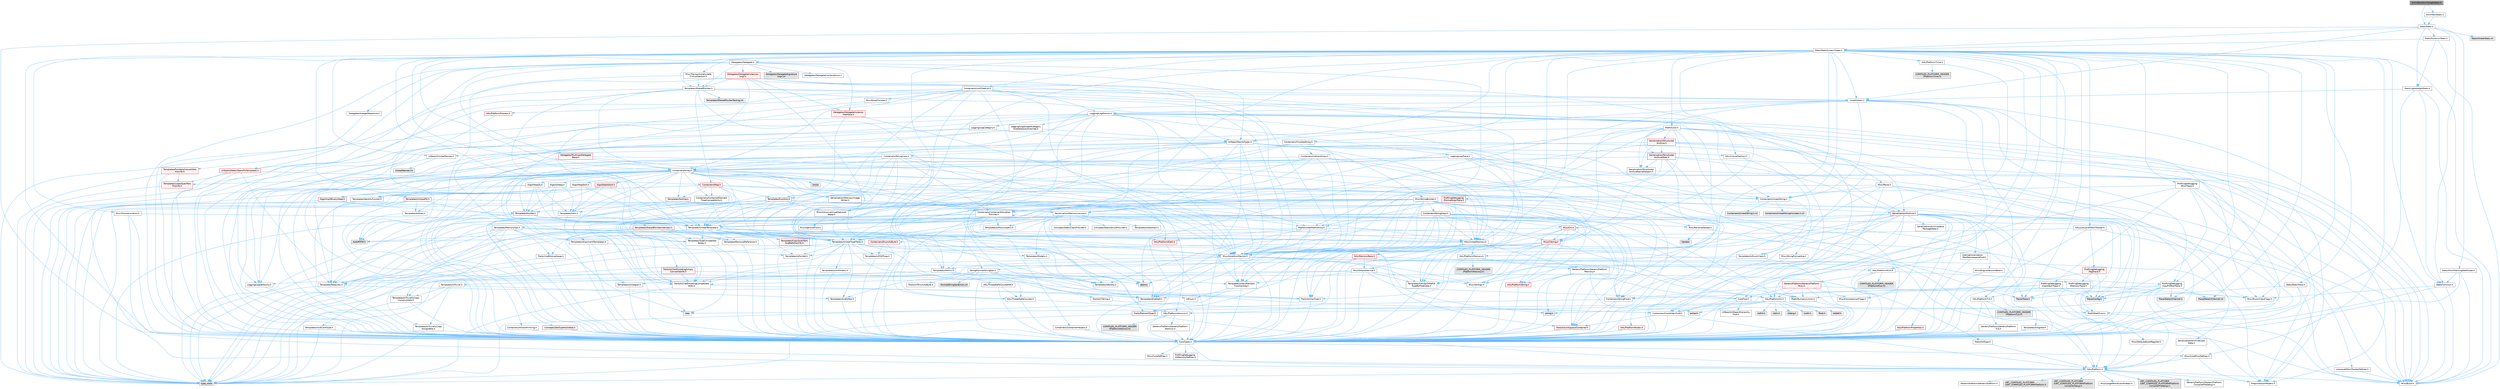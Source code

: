 digraph "AnimNextAnimGraphStats.h"
{
 // INTERACTIVE_SVG=YES
 // LATEX_PDF_SIZE
  bgcolor="transparent";
  edge [fontname=Helvetica,fontsize=10,labelfontname=Helvetica,labelfontsize=10];
  node [fontname=Helvetica,fontsize=10,shape=box,height=0.2,width=0.4];
  Node1 [id="Node000001",label="AnimNextAnimGraphStats.h",height=0.2,width=0.4,color="gray40", fillcolor="grey60", style="filled", fontcolor="black",tooltip=" "];
  Node1 -> Node2 [id="edge1_Node000001_Node000002",color="steelblue1",style="solid",tooltip=" "];
  Node2 [id="Node000002",label="Stats/Stats.h",height=0.2,width=0.4,color="grey40", fillcolor="white", style="filled",URL="$dc/d09/Stats_8h.html",tooltip=" "];
  Node2 -> Node3 [id="edge2_Node000002_Node000003",color="steelblue1",style="solid",tooltip=" "];
  Node3 [id="Node000003",label="CoreGlobals.h",height=0.2,width=0.4,color="grey40", fillcolor="white", style="filled",URL="$d5/d8c/CoreGlobals_8h.html",tooltip=" "];
  Node3 -> Node4 [id="edge3_Node000003_Node000004",color="steelblue1",style="solid",tooltip=" "];
  Node4 [id="Node000004",label="Containers/UnrealString.h",height=0.2,width=0.4,color="grey40", fillcolor="white", style="filled",URL="$d5/dba/UnrealString_8h.html",tooltip=" "];
  Node4 -> Node5 [id="edge4_Node000004_Node000005",color="steelblue1",style="solid",tooltip=" "];
  Node5 [id="Node000005",label="Containers/UnrealStringIncludes.h.inl",height=0.2,width=0.4,color="grey60", fillcolor="#E0E0E0", style="filled",tooltip=" "];
  Node4 -> Node6 [id="edge5_Node000004_Node000006",color="steelblue1",style="solid",tooltip=" "];
  Node6 [id="Node000006",label="Containers/UnrealString.h.inl",height=0.2,width=0.4,color="grey60", fillcolor="#E0E0E0", style="filled",tooltip=" "];
  Node4 -> Node7 [id="edge6_Node000004_Node000007",color="steelblue1",style="solid",tooltip=" "];
  Node7 [id="Node000007",label="Misc/StringFormatArg.h",height=0.2,width=0.4,color="grey40", fillcolor="white", style="filled",URL="$d2/d16/StringFormatArg_8h.html",tooltip=" "];
  Node7 -> Node8 [id="edge7_Node000007_Node000008",color="steelblue1",style="solid",tooltip=" "];
  Node8 [id="Node000008",label="Containers/ContainersFwd.h",height=0.2,width=0.4,color="grey40", fillcolor="white", style="filled",URL="$d4/d0a/ContainersFwd_8h.html",tooltip=" "];
  Node8 -> Node9 [id="edge8_Node000008_Node000009",color="steelblue1",style="solid",tooltip=" "];
  Node9 [id="Node000009",label="HAL/Platform.h",height=0.2,width=0.4,color="grey40", fillcolor="white", style="filled",URL="$d9/dd0/Platform_8h.html",tooltip=" "];
  Node9 -> Node10 [id="edge9_Node000009_Node000010",color="steelblue1",style="solid",tooltip=" "];
  Node10 [id="Node000010",label="Misc/Build.h",height=0.2,width=0.4,color="grey40", fillcolor="white", style="filled",URL="$d3/dbb/Build_8h.html",tooltip=" "];
  Node9 -> Node11 [id="edge10_Node000009_Node000011",color="steelblue1",style="solid",tooltip=" "];
  Node11 [id="Node000011",label="Misc/LargeWorldCoordinates.h",height=0.2,width=0.4,color="grey40", fillcolor="white", style="filled",URL="$d2/dcb/LargeWorldCoordinates_8h.html",tooltip=" "];
  Node9 -> Node12 [id="edge11_Node000009_Node000012",color="steelblue1",style="solid",tooltip=" "];
  Node12 [id="Node000012",label="type_traits",height=0.2,width=0.4,color="grey60", fillcolor="#E0E0E0", style="filled",tooltip=" "];
  Node9 -> Node13 [id="edge12_Node000009_Node000013",color="steelblue1",style="solid",tooltip=" "];
  Node13 [id="Node000013",label="PreprocessorHelpers.h",height=0.2,width=0.4,color="grey40", fillcolor="white", style="filled",URL="$db/ddb/PreprocessorHelpers_8h.html",tooltip=" "];
  Node9 -> Node14 [id="edge13_Node000009_Node000014",color="steelblue1",style="solid",tooltip=" "];
  Node14 [id="Node000014",label="UBT_COMPILED_PLATFORM\l/UBT_COMPILED_PLATFORMPlatform\lCompilerPreSetup.h",height=0.2,width=0.4,color="grey60", fillcolor="#E0E0E0", style="filled",tooltip=" "];
  Node9 -> Node15 [id="edge14_Node000009_Node000015",color="steelblue1",style="solid",tooltip=" "];
  Node15 [id="Node000015",label="GenericPlatform/GenericPlatform\lCompilerPreSetup.h",height=0.2,width=0.4,color="grey40", fillcolor="white", style="filled",URL="$d9/dc8/GenericPlatformCompilerPreSetup_8h.html",tooltip=" "];
  Node9 -> Node16 [id="edge15_Node000009_Node000016",color="steelblue1",style="solid",tooltip=" "];
  Node16 [id="Node000016",label="GenericPlatform/GenericPlatform.h",height=0.2,width=0.4,color="grey40", fillcolor="white", style="filled",URL="$d6/d84/GenericPlatform_8h.html",tooltip=" "];
  Node9 -> Node17 [id="edge16_Node000009_Node000017",color="steelblue1",style="solid",tooltip=" "];
  Node17 [id="Node000017",label="UBT_COMPILED_PLATFORM\l/UBT_COMPILED_PLATFORMPlatform.h",height=0.2,width=0.4,color="grey60", fillcolor="#E0E0E0", style="filled",tooltip=" "];
  Node9 -> Node18 [id="edge17_Node000009_Node000018",color="steelblue1",style="solid",tooltip=" "];
  Node18 [id="Node000018",label="UBT_COMPILED_PLATFORM\l/UBT_COMPILED_PLATFORMPlatform\lCompilerSetup.h",height=0.2,width=0.4,color="grey60", fillcolor="#E0E0E0", style="filled",tooltip=" "];
  Node8 -> Node19 [id="edge18_Node000008_Node000019",color="steelblue1",style="solid",tooltip=" "];
  Node19 [id="Node000019",label="CoreTypes.h",height=0.2,width=0.4,color="grey40", fillcolor="white", style="filled",URL="$dc/dec/CoreTypes_8h.html",tooltip=" "];
  Node19 -> Node9 [id="edge19_Node000019_Node000009",color="steelblue1",style="solid",tooltip=" "];
  Node19 -> Node20 [id="edge20_Node000019_Node000020",color="steelblue1",style="solid",tooltip=" "];
  Node20 [id="Node000020",label="ProfilingDebugging\l/UMemoryDefines.h",height=0.2,width=0.4,color="grey40", fillcolor="white", style="filled",URL="$d2/da2/UMemoryDefines_8h.html",tooltip=" "];
  Node19 -> Node21 [id="edge21_Node000019_Node000021",color="steelblue1",style="solid",tooltip=" "];
  Node21 [id="Node000021",label="Misc/CoreMiscDefines.h",height=0.2,width=0.4,color="grey40", fillcolor="white", style="filled",URL="$da/d38/CoreMiscDefines_8h.html",tooltip=" "];
  Node21 -> Node9 [id="edge22_Node000021_Node000009",color="steelblue1",style="solid",tooltip=" "];
  Node21 -> Node13 [id="edge23_Node000021_Node000013",color="steelblue1",style="solid",tooltip=" "];
  Node19 -> Node22 [id="edge24_Node000019_Node000022",color="steelblue1",style="solid",tooltip=" "];
  Node22 [id="Node000022",label="Misc/CoreDefines.h",height=0.2,width=0.4,color="grey40", fillcolor="white", style="filled",URL="$d3/dd2/CoreDefines_8h.html",tooltip=" "];
  Node8 -> Node23 [id="edge25_Node000008_Node000023",color="steelblue1",style="solid",tooltip=" "];
  Node23 [id="Node000023",label="Traits/IsContiguousContainer.h",height=0.2,width=0.4,color="red", fillcolor="#FFF0F0", style="filled",URL="$d5/d3c/IsContiguousContainer_8h.html",tooltip=" "];
  Node23 -> Node19 [id="edge26_Node000023_Node000019",color="steelblue1",style="solid",tooltip=" "];
  Node3 -> Node19 [id="edge27_Node000003_Node000019",color="steelblue1",style="solid",tooltip=" "];
  Node3 -> Node26 [id="edge28_Node000003_Node000026",color="steelblue1",style="solid",tooltip=" "];
  Node26 [id="Node000026",label="HAL/PlatformTLS.h",height=0.2,width=0.4,color="grey40", fillcolor="white", style="filled",URL="$d0/def/PlatformTLS_8h.html",tooltip=" "];
  Node26 -> Node19 [id="edge29_Node000026_Node000019",color="steelblue1",style="solid",tooltip=" "];
  Node26 -> Node27 [id="edge30_Node000026_Node000027",color="steelblue1",style="solid",tooltip=" "];
  Node27 [id="Node000027",label="GenericPlatform/GenericPlatform\lTLS.h",height=0.2,width=0.4,color="grey40", fillcolor="white", style="filled",URL="$d3/d3c/GenericPlatformTLS_8h.html",tooltip=" "];
  Node27 -> Node19 [id="edge31_Node000027_Node000019",color="steelblue1",style="solid",tooltip=" "];
  Node26 -> Node28 [id="edge32_Node000026_Node000028",color="steelblue1",style="solid",tooltip=" "];
  Node28 [id="Node000028",label="COMPILED_PLATFORM_HEADER\l(PlatformTLS.h)",height=0.2,width=0.4,color="grey60", fillcolor="#E0E0E0", style="filled",tooltip=" "];
  Node3 -> Node29 [id="edge33_Node000003_Node000029",color="steelblue1",style="solid",tooltip=" "];
  Node29 [id="Node000029",label="Logging/LogMacros.h",height=0.2,width=0.4,color="grey40", fillcolor="white", style="filled",URL="$d0/d16/LogMacros_8h.html",tooltip=" "];
  Node29 -> Node4 [id="edge34_Node000029_Node000004",color="steelblue1",style="solid",tooltip=" "];
  Node29 -> Node19 [id="edge35_Node000029_Node000019",color="steelblue1",style="solid",tooltip=" "];
  Node29 -> Node13 [id="edge36_Node000029_Node000013",color="steelblue1",style="solid",tooltip=" "];
  Node29 -> Node30 [id="edge37_Node000029_Node000030",color="steelblue1",style="solid",tooltip=" "];
  Node30 [id="Node000030",label="Logging/LogCategory.h",height=0.2,width=0.4,color="grey40", fillcolor="white", style="filled",URL="$d9/d36/LogCategory_8h.html",tooltip=" "];
  Node30 -> Node19 [id="edge38_Node000030_Node000019",color="steelblue1",style="solid",tooltip=" "];
  Node30 -> Node31 [id="edge39_Node000030_Node000031",color="steelblue1",style="solid",tooltip=" "];
  Node31 [id="Node000031",label="Logging/LogVerbosity.h",height=0.2,width=0.4,color="grey40", fillcolor="white", style="filled",URL="$d2/d8f/LogVerbosity_8h.html",tooltip=" "];
  Node31 -> Node19 [id="edge40_Node000031_Node000019",color="steelblue1",style="solid",tooltip=" "];
  Node30 -> Node32 [id="edge41_Node000030_Node000032",color="steelblue1",style="solid",tooltip=" "];
  Node32 [id="Node000032",label="UObject/NameTypes.h",height=0.2,width=0.4,color="grey40", fillcolor="white", style="filled",URL="$d6/d35/NameTypes_8h.html",tooltip=" "];
  Node32 -> Node19 [id="edge42_Node000032_Node000019",color="steelblue1",style="solid",tooltip=" "];
  Node32 -> Node33 [id="edge43_Node000032_Node000033",color="steelblue1",style="solid",tooltip=" "];
  Node33 [id="Node000033",label="Misc/AssertionMacros.h",height=0.2,width=0.4,color="grey40", fillcolor="white", style="filled",URL="$d0/dfa/AssertionMacros_8h.html",tooltip=" "];
  Node33 -> Node19 [id="edge44_Node000033_Node000019",color="steelblue1",style="solid",tooltip=" "];
  Node33 -> Node9 [id="edge45_Node000033_Node000009",color="steelblue1",style="solid",tooltip=" "];
  Node33 -> Node34 [id="edge46_Node000033_Node000034",color="steelblue1",style="solid",tooltip=" "];
  Node34 [id="Node000034",label="HAL/PlatformMisc.h",height=0.2,width=0.4,color="grey40", fillcolor="white", style="filled",URL="$d0/df5/PlatformMisc_8h.html",tooltip=" "];
  Node34 -> Node19 [id="edge47_Node000034_Node000019",color="steelblue1",style="solid",tooltip=" "];
  Node34 -> Node35 [id="edge48_Node000034_Node000035",color="steelblue1",style="solid",tooltip=" "];
  Node35 [id="Node000035",label="GenericPlatform/GenericPlatform\lMisc.h",height=0.2,width=0.4,color="red", fillcolor="#FFF0F0", style="filled",URL="$db/d9a/GenericPlatformMisc_8h.html",tooltip=" "];
  Node35 -> Node36 [id="edge49_Node000035_Node000036",color="steelblue1",style="solid",tooltip=" "];
  Node36 [id="Node000036",label="Containers/StringFwd.h",height=0.2,width=0.4,color="grey40", fillcolor="white", style="filled",URL="$df/d37/StringFwd_8h.html",tooltip=" "];
  Node36 -> Node19 [id="edge50_Node000036_Node000019",color="steelblue1",style="solid",tooltip=" "];
  Node36 -> Node37 [id="edge51_Node000036_Node000037",color="steelblue1",style="solid",tooltip=" "];
  Node37 [id="Node000037",label="Traits/ElementType.h",height=0.2,width=0.4,color="red", fillcolor="#FFF0F0", style="filled",URL="$d5/d4f/ElementType_8h.html",tooltip=" "];
  Node37 -> Node9 [id="edge52_Node000037_Node000009",color="steelblue1",style="solid",tooltip=" "];
  Node37 -> Node12 [id="edge53_Node000037_Node000012",color="steelblue1",style="solid",tooltip=" "];
  Node36 -> Node23 [id="edge54_Node000036_Node000023",color="steelblue1",style="solid",tooltip=" "];
  Node35 -> Node38 [id="edge55_Node000035_Node000038",color="steelblue1",style="solid",tooltip=" "];
  Node38 [id="Node000038",label="CoreFwd.h",height=0.2,width=0.4,color="grey40", fillcolor="white", style="filled",URL="$d1/d1e/CoreFwd_8h.html",tooltip=" "];
  Node38 -> Node19 [id="edge56_Node000038_Node000019",color="steelblue1",style="solid",tooltip=" "];
  Node38 -> Node8 [id="edge57_Node000038_Node000008",color="steelblue1",style="solid",tooltip=" "];
  Node38 -> Node39 [id="edge58_Node000038_Node000039",color="steelblue1",style="solid",tooltip=" "];
  Node39 [id="Node000039",label="Math/MathFwd.h",height=0.2,width=0.4,color="grey40", fillcolor="white", style="filled",URL="$d2/d10/MathFwd_8h.html",tooltip=" "];
  Node39 -> Node9 [id="edge59_Node000039_Node000009",color="steelblue1",style="solid",tooltip=" "];
  Node38 -> Node40 [id="edge60_Node000038_Node000040",color="steelblue1",style="solid",tooltip=" "];
  Node40 [id="Node000040",label="UObject/UObjectHierarchy\lFwd.h",height=0.2,width=0.4,color="grey40", fillcolor="white", style="filled",URL="$d3/d13/UObjectHierarchyFwd_8h.html",tooltip=" "];
  Node35 -> Node19 [id="edge61_Node000035_Node000019",color="steelblue1",style="solid",tooltip=" "];
  Node35 -> Node42 [id="edge62_Node000035_Node000042",color="steelblue1",style="solid",tooltip=" "];
  Node42 [id="Node000042",label="HAL/PlatformCrt.h",height=0.2,width=0.4,color="grey40", fillcolor="white", style="filled",URL="$d8/d75/PlatformCrt_8h.html",tooltip=" "];
  Node42 -> Node43 [id="edge63_Node000042_Node000043",color="steelblue1",style="solid",tooltip=" "];
  Node43 [id="Node000043",label="new",height=0.2,width=0.4,color="grey60", fillcolor="#E0E0E0", style="filled",tooltip=" "];
  Node42 -> Node44 [id="edge64_Node000042_Node000044",color="steelblue1",style="solid",tooltip=" "];
  Node44 [id="Node000044",label="wchar.h",height=0.2,width=0.4,color="grey60", fillcolor="#E0E0E0", style="filled",tooltip=" "];
  Node42 -> Node45 [id="edge65_Node000042_Node000045",color="steelblue1",style="solid",tooltip=" "];
  Node45 [id="Node000045",label="stddef.h",height=0.2,width=0.4,color="grey60", fillcolor="#E0E0E0", style="filled",tooltip=" "];
  Node42 -> Node46 [id="edge66_Node000042_Node000046",color="steelblue1",style="solid",tooltip=" "];
  Node46 [id="Node000046",label="stdlib.h",height=0.2,width=0.4,color="grey60", fillcolor="#E0E0E0", style="filled",tooltip=" "];
  Node42 -> Node47 [id="edge67_Node000042_Node000047",color="steelblue1",style="solid",tooltip=" "];
  Node47 [id="Node000047",label="stdio.h",height=0.2,width=0.4,color="grey60", fillcolor="#E0E0E0", style="filled",tooltip=" "];
  Node42 -> Node48 [id="edge68_Node000042_Node000048",color="steelblue1",style="solid",tooltip=" "];
  Node48 [id="Node000048",label="stdarg.h",height=0.2,width=0.4,color="grey60", fillcolor="#E0E0E0", style="filled",tooltip=" "];
  Node42 -> Node49 [id="edge69_Node000042_Node000049",color="steelblue1",style="solid",tooltip=" "];
  Node49 [id="Node000049",label="math.h",height=0.2,width=0.4,color="grey60", fillcolor="#E0E0E0", style="filled",tooltip=" "];
  Node42 -> Node50 [id="edge70_Node000042_Node000050",color="steelblue1",style="solid",tooltip=" "];
  Node50 [id="Node000050",label="float.h",height=0.2,width=0.4,color="grey60", fillcolor="#E0E0E0", style="filled",tooltip=" "];
  Node42 -> Node51 [id="edge71_Node000042_Node000051",color="steelblue1",style="solid",tooltip=" "];
  Node51 [id="Node000051",label="string.h",height=0.2,width=0.4,color="grey60", fillcolor="#E0E0E0", style="filled",tooltip=" "];
  Node35 -> Node52 [id="edge72_Node000035_Node000052",color="steelblue1",style="solid",tooltip=" "];
  Node52 [id="Node000052",label="Math/NumericLimits.h",height=0.2,width=0.4,color="grey40", fillcolor="white", style="filled",URL="$df/d1b/NumericLimits_8h.html",tooltip=" "];
  Node52 -> Node19 [id="edge73_Node000052_Node000019",color="steelblue1",style="solid",tooltip=" "];
  Node35 -> Node53 [id="edge74_Node000035_Node000053",color="steelblue1",style="solid",tooltip=" "];
  Node53 [id="Node000053",label="Misc/CompressionFlags.h",height=0.2,width=0.4,color="grey40", fillcolor="white", style="filled",URL="$d9/d76/CompressionFlags_8h.html",tooltip=" "];
  Node35 -> Node54 [id="edge75_Node000035_Node000054",color="steelblue1",style="solid",tooltip=" "];
  Node54 [id="Node000054",label="Misc/EnumClassFlags.h",height=0.2,width=0.4,color="grey40", fillcolor="white", style="filled",URL="$d8/de7/EnumClassFlags_8h.html",tooltip=" "];
  Node34 -> Node57 [id="edge76_Node000034_Node000057",color="steelblue1",style="solid",tooltip=" "];
  Node57 [id="Node000057",label="COMPILED_PLATFORM_HEADER\l(PlatformMisc.h)",height=0.2,width=0.4,color="grey60", fillcolor="#E0E0E0", style="filled",tooltip=" "];
  Node34 -> Node58 [id="edge77_Node000034_Node000058",color="steelblue1",style="solid",tooltip=" "];
  Node58 [id="Node000058",label="ProfilingDebugging\l/CpuProfilerTrace.h",height=0.2,width=0.4,color="grey40", fillcolor="white", style="filled",URL="$da/dcb/CpuProfilerTrace_8h.html",tooltip=" "];
  Node58 -> Node19 [id="edge78_Node000058_Node000019",color="steelblue1",style="solid",tooltip=" "];
  Node58 -> Node8 [id="edge79_Node000058_Node000008",color="steelblue1",style="solid",tooltip=" "];
  Node58 -> Node59 [id="edge80_Node000058_Node000059",color="steelblue1",style="solid",tooltip=" "];
  Node59 [id="Node000059",label="HAL/PlatformAtomics.h",height=0.2,width=0.4,color="grey40", fillcolor="white", style="filled",URL="$d3/d36/PlatformAtomics_8h.html",tooltip=" "];
  Node59 -> Node19 [id="edge81_Node000059_Node000019",color="steelblue1",style="solid",tooltip=" "];
  Node59 -> Node60 [id="edge82_Node000059_Node000060",color="steelblue1",style="solid",tooltip=" "];
  Node60 [id="Node000060",label="GenericPlatform/GenericPlatform\lAtomics.h",height=0.2,width=0.4,color="grey40", fillcolor="white", style="filled",URL="$da/d72/GenericPlatformAtomics_8h.html",tooltip=" "];
  Node60 -> Node19 [id="edge83_Node000060_Node000019",color="steelblue1",style="solid",tooltip=" "];
  Node59 -> Node61 [id="edge84_Node000059_Node000061",color="steelblue1",style="solid",tooltip=" "];
  Node61 [id="Node000061",label="COMPILED_PLATFORM_HEADER\l(PlatformAtomics.h)",height=0.2,width=0.4,color="grey60", fillcolor="#E0E0E0", style="filled",tooltip=" "];
  Node58 -> Node13 [id="edge85_Node000058_Node000013",color="steelblue1",style="solid",tooltip=" "];
  Node58 -> Node10 [id="edge86_Node000058_Node000010",color="steelblue1",style="solid",tooltip=" "];
  Node58 -> Node62 [id="edge87_Node000058_Node000062",color="steelblue1",style="solid",tooltip=" "];
  Node62 [id="Node000062",label="Trace/Config.h",height=0.2,width=0.4,color="grey60", fillcolor="#E0E0E0", style="filled",tooltip=" "];
  Node58 -> Node63 [id="edge88_Node000058_Node000063",color="steelblue1",style="solid",tooltip=" "];
  Node63 [id="Node000063",label="Trace/Detail/Channel.h",height=0.2,width=0.4,color="grey60", fillcolor="#E0E0E0", style="filled",tooltip=" "];
  Node58 -> Node64 [id="edge89_Node000058_Node000064",color="steelblue1",style="solid",tooltip=" "];
  Node64 [id="Node000064",label="Trace/Detail/Channel.inl",height=0.2,width=0.4,color="grey60", fillcolor="#E0E0E0", style="filled",tooltip=" "];
  Node58 -> Node65 [id="edge90_Node000058_Node000065",color="steelblue1",style="solid",tooltip=" "];
  Node65 [id="Node000065",label="Trace/Trace.h",height=0.2,width=0.4,color="grey60", fillcolor="#E0E0E0", style="filled",tooltip=" "];
  Node33 -> Node13 [id="edge91_Node000033_Node000013",color="steelblue1",style="solid",tooltip=" "];
  Node33 -> Node66 [id="edge92_Node000033_Node000066",color="steelblue1",style="solid",tooltip=" "];
  Node66 [id="Node000066",label="Templates/EnableIf.h",height=0.2,width=0.4,color="grey40", fillcolor="white", style="filled",URL="$d7/d60/EnableIf_8h.html",tooltip=" "];
  Node66 -> Node19 [id="edge93_Node000066_Node000019",color="steelblue1",style="solid",tooltip=" "];
  Node33 -> Node67 [id="edge94_Node000033_Node000067",color="steelblue1",style="solid",tooltip=" "];
  Node67 [id="Node000067",label="Templates/IsArrayOrRefOf\lTypeByPredicate.h",height=0.2,width=0.4,color="grey40", fillcolor="white", style="filled",URL="$d6/da1/IsArrayOrRefOfTypeByPredicate_8h.html",tooltip=" "];
  Node67 -> Node19 [id="edge95_Node000067_Node000019",color="steelblue1",style="solid",tooltip=" "];
  Node33 -> Node68 [id="edge96_Node000033_Node000068",color="steelblue1",style="solid",tooltip=" "];
  Node68 [id="Node000068",label="Templates/IsValidVariadic\lFunctionArg.h",height=0.2,width=0.4,color="grey40", fillcolor="white", style="filled",URL="$d0/dc8/IsValidVariadicFunctionArg_8h.html",tooltip=" "];
  Node68 -> Node19 [id="edge97_Node000068_Node000019",color="steelblue1",style="solid",tooltip=" "];
  Node68 -> Node69 [id="edge98_Node000068_Node000069",color="steelblue1",style="solid",tooltip=" "];
  Node69 [id="Node000069",label="IsEnum.h",height=0.2,width=0.4,color="grey40", fillcolor="white", style="filled",URL="$d4/de5/IsEnum_8h.html",tooltip=" "];
  Node68 -> Node12 [id="edge99_Node000068_Node000012",color="steelblue1",style="solid",tooltip=" "];
  Node33 -> Node70 [id="edge100_Node000033_Node000070",color="steelblue1",style="solid",tooltip=" "];
  Node70 [id="Node000070",label="Traits/IsCharEncodingCompatible\lWith.h",height=0.2,width=0.4,color="grey40", fillcolor="white", style="filled",URL="$df/dd1/IsCharEncodingCompatibleWith_8h.html",tooltip=" "];
  Node70 -> Node12 [id="edge101_Node000070_Node000012",color="steelblue1",style="solid",tooltip=" "];
  Node70 -> Node71 [id="edge102_Node000070_Node000071",color="steelblue1",style="solid",tooltip=" "];
  Node71 [id="Node000071",label="Traits/IsCharType.h",height=0.2,width=0.4,color="grey40", fillcolor="white", style="filled",URL="$db/d51/IsCharType_8h.html",tooltip=" "];
  Node71 -> Node19 [id="edge103_Node000071_Node000019",color="steelblue1",style="solid",tooltip=" "];
  Node33 -> Node72 [id="edge104_Node000033_Node000072",color="steelblue1",style="solid",tooltip=" "];
  Node72 [id="Node000072",label="Misc/VarArgs.h",height=0.2,width=0.4,color="grey40", fillcolor="white", style="filled",URL="$d5/d6f/VarArgs_8h.html",tooltip=" "];
  Node72 -> Node19 [id="edge105_Node000072_Node000019",color="steelblue1",style="solid",tooltip=" "];
  Node33 -> Node73 [id="edge106_Node000033_Node000073",color="steelblue1",style="solid",tooltip=" "];
  Node73 [id="Node000073",label="String/FormatStringSan.h",height=0.2,width=0.4,color="grey40", fillcolor="white", style="filled",URL="$d3/d8b/FormatStringSan_8h.html",tooltip=" "];
  Node73 -> Node12 [id="edge107_Node000073_Node000012",color="steelblue1",style="solid",tooltip=" "];
  Node73 -> Node19 [id="edge108_Node000073_Node000019",color="steelblue1",style="solid",tooltip=" "];
  Node73 -> Node74 [id="edge109_Node000073_Node000074",color="steelblue1",style="solid",tooltip=" "];
  Node74 [id="Node000074",label="Templates/Requires.h",height=0.2,width=0.4,color="grey40", fillcolor="white", style="filled",URL="$dc/d96/Requires_8h.html",tooltip=" "];
  Node74 -> Node66 [id="edge110_Node000074_Node000066",color="steelblue1",style="solid",tooltip=" "];
  Node74 -> Node12 [id="edge111_Node000074_Node000012",color="steelblue1",style="solid",tooltip=" "];
  Node73 -> Node75 [id="edge112_Node000073_Node000075",color="steelblue1",style="solid",tooltip=" "];
  Node75 [id="Node000075",label="Templates/Identity.h",height=0.2,width=0.4,color="grey40", fillcolor="white", style="filled",URL="$d0/dd5/Identity_8h.html",tooltip=" "];
  Node73 -> Node68 [id="edge113_Node000073_Node000068",color="steelblue1",style="solid",tooltip=" "];
  Node73 -> Node71 [id="edge114_Node000073_Node000071",color="steelblue1",style="solid",tooltip=" "];
  Node73 -> Node76 [id="edge115_Node000073_Node000076",color="steelblue1",style="solid",tooltip=" "];
  Node76 [id="Node000076",label="Traits/IsTEnumAsByte.h",height=0.2,width=0.4,color="grey40", fillcolor="white", style="filled",URL="$d1/de6/IsTEnumAsByte_8h.html",tooltip=" "];
  Node73 -> Node77 [id="edge116_Node000073_Node000077",color="steelblue1",style="solid",tooltip=" "];
  Node77 [id="Node000077",label="Traits/IsTString.h",height=0.2,width=0.4,color="grey40", fillcolor="white", style="filled",URL="$d0/df8/IsTString_8h.html",tooltip=" "];
  Node77 -> Node8 [id="edge117_Node000077_Node000008",color="steelblue1",style="solid",tooltip=" "];
  Node73 -> Node8 [id="edge118_Node000073_Node000008",color="steelblue1",style="solid",tooltip=" "];
  Node73 -> Node78 [id="edge119_Node000073_Node000078",color="steelblue1",style="solid",tooltip=" "];
  Node78 [id="Node000078",label="FormatStringSanErrors.inl",height=0.2,width=0.4,color="grey60", fillcolor="#E0E0E0", style="filled",tooltip=" "];
  Node33 -> Node79 [id="edge120_Node000033_Node000079",color="steelblue1",style="solid",tooltip=" "];
  Node79 [id="Node000079",label="atomic",height=0.2,width=0.4,color="grey60", fillcolor="#E0E0E0", style="filled",tooltip=" "];
  Node32 -> Node80 [id="edge121_Node000032_Node000080",color="steelblue1",style="solid",tooltip=" "];
  Node80 [id="Node000080",label="HAL/UnrealMemory.h",height=0.2,width=0.4,color="grey40", fillcolor="white", style="filled",URL="$d9/d96/UnrealMemory_8h.html",tooltip=" "];
  Node80 -> Node19 [id="edge122_Node000080_Node000019",color="steelblue1",style="solid",tooltip=" "];
  Node80 -> Node81 [id="edge123_Node000080_Node000081",color="steelblue1",style="solid",tooltip=" "];
  Node81 [id="Node000081",label="GenericPlatform/GenericPlatform\lMemory.h",height=0.2,width=0.4,color="grey40", fillcolor="white", style="filled",URL="$dd/d22/GenericPlatformMemory_8h.html",tooltip=" "];
  Node81 -> Node38 [id="edge124_Node000081_Node000038",color="steelblue1",style="solid",tooltip=" "];
  Node81 -> Node19 [id="edge125_Node000081_Node000019",color="steelblue1",style="solid",tooltip=" "];
  Node81 -> Node82 [id="edge126_Node000081_Node000082",color="steelblue1",style="solid",tooltip=" "];
  Node82 [id="Node000082",label="HAL/PlatformString.h",height=0.2,width=0.4,color="red", fillcolor="#FFF0F0", style="filled",URL="$db/db5/PlatformString_8h.html",tooltip=" "];
  Node82 -> Node19 [id="edge127_Node000082_Node000019",color="steelblue1",style="solid",tooltip=" "];
  Node81 -> Node51 [id="edge128_Node000081_Node000051",color="steelblue1",style="solid",tooltip=" "];
  Node81 -> Node44 [id="edge129_Node000081_Node000044",color="steelblue1",style="solid",tooltip=" "];
  Node80 -> Node84 [id="edge130_Node000080_Node000084",color="steelblue1",style="solid",tooltip=" "];
  Node84 [id="Node000084",label="HAL/MemoryBase.h",height=0.2,width=0.4,color="red", fillcolor="#FFF0F0", style="filled",URL="$d6/d9f/MemoryBase_8h.html",tooltip=" "];
  Node84 -> Node19 [id="edge131_Node000084_Node000019",color="steelblue1",style="solid",tooltip=" "];
  Node84 -> Node59 [id="edge132_Node000084_Node000059",color="steelblue1",style="solid",tooltip=" "];
  Node84 -> Node42 [id="edge133_Node000084_Node000042",color="steelblue1",style="solid",tooltip=" "];
  Node84 -> Node86 [id="edge134_Node000084_Node000086",color="steelblue1",style="solid",tooltip=" "];
  Node86 [id="Node000086",label="Misc/OutputDevice.h",height=0.2,width=0.4,color="grey40", fillcolor="white", style="filled",URL="$d7/d32/OutputDevice_8h.html",tooltip=" "];
  Node86 -> Node38 [id="edge135_Node000086_Node000038",color="steelblue1",style="solid",tooltip=" "];
  Node86 -> Node19 [id="edge136_Node000086_Node000019",color="steelblue1",style="solid",tooltip=" "];
  Node86 -> Node31 [id="edge137_Node000086_Node000031",color="steelblue1",style="solid",tooltip=" "];
  Node86 -> Node72 [id="edge138_Node000086_Node000072",color="steelblue1",style="solid",tooltip=" "];
  Node86 -> Node67 [id="edge139_Node000086_Node000067",color="steelblue1",style="solid",tooltip=" "];
  Node86 -> Node68 [id="edge140_Node000086_Node000068",color="steelblue1",style="solid",tooltip=" "];
  Node86 -> Node70 [id="edge141_Node000086_Node000070",color="steelblue1",style="solid",tooltip=" "];
  Node84 -> Node87 [id="edge142_Node000084_Node000087",color="steelblue1",style="solid",tooltip=" "];
  Node87 [id="Node000087",label="Templates/Atomic.h",height=0.2,width=0.4,color="grey40", fillcolor="white", style="filled",URL="$d3/d91/Atomic_8h.html",tooltip=" "];
  Node87 -> Node88 [id="edge143_Node000087_Node000088",color="steelblue1",style="solid",tooltip=" "];
  Node88 [id="Node000088",label="HAL/ThreadSafeCounter.h",height=0.2,width=0.4,color="grey40", fillcolor="white", style="filled",URL="$dc/dc9/ThreadSafeCounter_8h.html",tooltip=" "];
  Node88 -> Node19 [id="edge144_Node000088_Node000019",color="steelblue1",style="solid",tooltip=" "];
  Node88 -> Node59 [id="edge145_Node000088_Node000059",color="steelblue1",style="solid",tooltip=" "];
  Node87 -> Node89 [id="edge146_Node000087_Node000089",color="steelblue1",style="solid",tooltip=" "];
  Node89 [id="Node000089",label="HAL/ThreadSafeCounter64.h",height=0.2,width=0.4,color="grey40", fillcolor="white", style="filled",URL="$d0/d12/ThreadSafeCounter64_8h.html",tooltip=" "];
  Node89 -> Node19 [id="edge147_Node000089_Node000019",color="steelblue1",style="solid",tooltip=" "];
  Node89 -> Node88 [id="edge148_Node000089_Node000088",color="steelblue1",style="solid",tooltip=" "];
  Node87 -> Node90 [id="edge149_Node000087_Node000090",color="steelblue1",style="solid",tooltip=" "];
  Node90 [id="Node000090",label="Templates/IsIntegral.h",height=0.2,width=0.4,color="grey40", fillcolor="white", style="filled",URL="$da/d64/IsIntegral_8h.html",tooltip=" "];
  Node90 -> Node19 [id="edge150_Node000090_Node000019",color="steelblue1",style="solid",tooltip=" "];
  Node87 -> Node91 [id="edge151_Node000087_Node000091",color="steelblue1",style="solid",tooltip=" "];
  Node91 [id="Node000091",label="Templates/IsTrivial.h",height=0.2,width=0.4,color="grey40", fillcolor="white", style="filled",URL="$da/d4c/IsTrivial_8h.html",tooltip=" "];
  Node91 -> Node92 [id="edge152_Node000091_Node000092",color="steelblue1",style="solid",tooltip=" "];
  Node92 [id="Node000092",label="Templates/AndOrNot.h",height=0.2,width=0.4,color="grey40", fillcolor="white", style="filled",URL="$db/d0a/AndOrNot_8h.html",tooltip=" "];
  Node92 -> Node19 [id="edge153_Node000092_Node000019",color="steelblue1",style="solid",tooltip=" "];
  Node91 -> Node93 [id="edge154_Node000091_Node000093",color="steelblue1",style="solid",tooltip=" "];
  Node93 [id="Node000093",label="Templates/IsTriviallyCopy\lConstructible.h",height=0.2,width=0.4,color="grey40", fillcolor="white", style="filled",URL="$d3/d78/IsTriviallyCopyConstructible_8h.html",tooltip=" "];
  Node93 -> Node19 [id="edge155_Node000093_Node000019",color="steelblue1",style="solid",tooltip=" "];
  Node93 -> Node12 [id="edge156_Node000093_Node000012",color="steelblue1",style="solid",tooltip=" "];
  Node91 -> Node94 [id="edge157_Node000091_Node000094",color="steelblue1",style="solid",tooltip=" "];
  Node94 [id="Node000094",label="Templates/IsTriviallyCopy\lAssignable.h",height=0.2,width=0.4,color="grey40", fillcolor="white", style="filled",URL="$d2/df2/IsTriviallyCopyAssignable_8h.html",tooltip=" "];
  Node94 -> Node19 [id="edge158_Node000094_Node000019",color="steelblue1",style="solid",tooltip=" "];
  Node94 -> Node12 [id="edge159_Node000094_Node000012",color="steelblue1",style="solid",tooltip=" "];
  Node91 -> Node12 [id="edge160_Node000091_Node000012",color="steelblue1",style="solid",tooltip=" "];
  Node87 -> Node95 [id="edge161_Node000087_Node000095",color="steelblue1",style="solid",tooltip=" "];
  Node95 [id="Node000095",label="Traits/IntType.h",height=0.2,width=0.4,color="grey40", fillcolor="white", style="filled",URL="$d7/deb/IntType_8h.html",tooltip=" "];
  Node95 -> Node9 [id="edge162_Node000095_Node000009",color="steelblue1",style="solid",tooltip=" "];
  Node87 -> Node79 [id="edge163_Node000087_Node000079",color="steelblue1",style="solid",tooltip=" "];
  Node80 -> Node96 [id="edge164_Node000080_Node000096",color="steelblue1",style="solid",tooltip=" "];
  Node96 [id="Node000096",label="HAL/PlatformMemory.h",height=0.2,width=0.4,color="grey40", fillcolor="white", style="filled",URL="$de/d68/PlatformMemory_8h.html",tooltip=" "];
  Node96 -> Node19 [id="edge165_Node000096_Node000019",color="steelblue1",style="solid",tooltip=" "];
  Node96 -> Node81 [id="edge166_Node000096_Node000081",color="steelblue1",style="solid",tooltip=" "];
  Node96 -> Node97 [id="edge167_Node000096_Node000097",color="steelblue1",style="solid",tooltip=" "];
  Node97 [id="Node000097",label="COMPILED_PLATFORM_HEADER\l(PlatformMemory.h)",height=0.2,width=0.4,color="grey60", fillcolor="#E0E0E0", style="filled",tooltip=" "];
  Node80 -> Node98 [id="edge168_Node000080_Node000098",color="steelblue1",style="solid",tooltip=" "];
  Node98 [id="Node000098",label="ProfilingDebugging\l/MemoryTrace.h",height=0.2,width=0.4,color="grey40", fillcolor="white", style="filled",URL="$da/dd7/MemoryTrace_8h.html",tooltip=" "];
  Node98 -> Node9 [id="edge169_Node000098_Node000009",color="steelblue1",style="solid",tooltip=" "];
  Node98 -> Node54 [id="edge170_Node000098_Node000054",color="steelblue1",style="solid",tooltip=" "];
  Node98 -> Node62 [id="edge171_Node000098_Node000062",color="steelblue1",style="solid",tooltip=" "];
  Node98 -> Node65 [id="edge172_Node000098_Node000065",color="steelblue1",style="solid",tooltip=" "];
  Node80 -> Node99 [id="edge173_Node000080_Node000099",color="steelblue1",style="solid",tooltip=" "];
  Node99 [id="Node000099",label="Templates/IsPointer.h",height=0.2,width=0.4,color="grey40", fillcolor="white", style="filled",URL="$d7/d05/IsPointer_8h.html",tooltip=" "];
  Node99 -> Node19 [id="edge174_Node000099_Node000019",color="steelblue1",style="solid",tooltip=" "];
  Node32 -> Node100 [id="edge175_Node000032_Node000100",color="steelblue1",style="solid",tooltip=" "];
  Node100 [id="Node000100",label="Templates/UnrealTypeTraits.h",height=0.2,width=0.4,color="grey40", fillcolor="white", style="filled",URL="$d2/d2d/UnrealTypeTraits_8h.html",tooltip=" "];
  Node100 -> Node19 [id="edge176_Node000100_Node000019",color="steelblue1",style="solid",tooltip=" "];
  Node100 -> Node99 [id="edge177_Node000100_Node000099",color="steelblue1",style="solid",tooltip=" "];
  Node100 -> Node33 [id="edge178_Node000100_Node000033",color="steelblue1",style="solid",tooltip=" "];
  Node100 -> Node92 [id="edge179_Node000100_Node000092",color="steelblue1",style="solid",tooltip=" "];
  Node100 -> Node66 [id="edge180_Node000100_Node000066",color="steelblue1",style="solid",tooltip=" "];
  Node100 -> Node101 [id="edge181_Node000100_Node000101",color="steelblue1",style="solid",tooltip=" "];
  Node101 [id="Node000101",label="Templates/IsArithmetic.h",height=0.2,width=0.4,color="grey40", fillcolor="white", style="filled",URL="$d2/d5d/IsArithmetic_8h.html",tooltip=" "];
  Node101 -> Node19 [id="edge182_Node000101_Node000019",color="steelblue1",style="solid",tooltip=" "];
  Node100 -> Node69 [id="edge183_Node000100_Node000069",color="steelblue1",style="solid",tooltip=" "];
  Node100 -> Node102 [id="edge184_Node000100_Node000102",color="steelblue1",style="solid",tooltip=" "];
  Node102 [id="Node000102",label="Templates/Models.h",height=0.2,width=0.4,color="grey40", fillcolor="white", style="filled",URL="$d3/d0c/Models_8h.html",tooltip=" "];
  Node102 -> Node75 [id="edge185_Node000102_Node000075",color="steelblue1",style="solid",tooltip=" "];
  Node100 -> Node103 [id="edge186_Node000100_Node000103",color="steelblue1",style="solid",tooltip=" "];
  Node103 [id="Node000103",label="Templates/IsPODType.h",height=0.2,width=0.4,color="grey40", fillcolor="white", style="filled",URL="$d7/db1/IsPODType_8h.html",tooltip=" "];
  Node103 -> Node19 [id="edge187_Node000103_Node000019",color="steelblue1",style="solid",tooltip=" "];
  Node100 -> Node104 [id="edge188_Node000100_Node000104",color="steelblue1",style="solid",tooltip=" "];
  Node104 [id="Node000104",label="Templates/IsUECoreType.h",height=0.2,width=0.4,color="grey40", fillcolor="white", style="filled",URL="$d1/db8/IsUECoreType_8h.html",tooltip=" "];
  Node104 -> Node19 [id="edge189_Node000104_Node000019",color="steelblue1",style="solid",tooltip=" "];
  Node104 -> Node12 [id="edge190_Node000104_Node000012",color="steelblue1",style="solid",tooltip=" "];
  Node100 -> Node93 [id="edge191_Node000100_Node000093",color="steelblue1",style="solid",tooltip=" "];
  Node32 -> Node105 [id="edge192_Node000032_Node000105",color="steelblue1",style="solid",tooltip=" "];
  Node105 [id="Node000105",label="Templates/UnrealTemplate.h",height=0.2,width=0.4,color="grey40", fillcolor="white", style="filled",URL="$d4/d24/UnrealTemplate_8h.html",tooltip=" "];
  Node105 -> Node19 [id="edge193_Node000105_Node000019",color="steelblue1",style="solid",tooltip=" "];
  Node105 -> Node99 [id="edge194_Node000105_Node000099",color="steelblue1",style="solid",tooltip=" "];
  Node105 -> Node80 [id="edge195_Node000105_Node000080",color="steelblue1",style="solid",tooltip=" "];
  Node105 -> Node106 [id="edge196_Node000105_Node000106",color="steelblue1",style="solid",tooltip=" "];
  Node106 [id="Node000106",label="Templates/CopyQualifiers\lAndRefsFromTo.h",height=0.2,width=0.4,color="red", fillcolor="#FFF0F0", style="filled",URL="$d3/db3/CopyQualifiersAndRefsFromTo_8h.html",tooltip=" "];
  Node105 -> Node100 [id="edge197_Node000105_Node000100",color="steelblue1",style="solid",tooltip=" "];
  Node105 -> Node108 [id="edge198_Node000105_Node000108",color="steelblue1",style="solid",tooltip=" "];
  Node108 [id="Node000108",label="Templates/RemoveReference.h",height=0.2,width=0.4,color="grey40", fillcolor="white", style="filled",URL="$da/dbe/RemoveReference_8h.html",tooltip=" "];
  Node108 -> Node19 [id="edge199_Node000108_Node000019",color="steelblue1",style="solid",tooltip=" "];
  Node105 -> Node74 [id="edge200_Node000105_Node000074",color="steelblue1",style="solid",tooltip=" "];
  Node105 -> Node109 [id="edge201_Node000105_Node000109",color="steelblue1",style="solid",tooltip=" "];
  Node109 [id="Node000109",label="Templates/TypeCompatible\lBytes.h",height=0.2,width=0.4,color="grey40", fillcolor="white", style="filled",URL="$df/d0a/TypeCompatibleBytes_8h.html",tooltip=" "];
  Node109 -> Node19 [id="edge202_Node000109_Node000019",color="steelblue1",style="solid",tooltip=" "];
  Node109 -> Node51 [id="edge203_Node000109_Node000051",color="steelblue1",style="solid",tooltip=" "];
  Node109 -> Node43 [id="edge204_Node000109_Node000043",color="steelblue1",style="solid",tooltip=" "];
  Node109 -> Node12 [id="edge205_Node000109_Node000012",color="steelblue1",style="solid",tooltip=" "];
  Node105 -> Node75 [id="edge206_Node000105_Node000075",color="steelblue1",style="solid",tooltip=" "];
  Node105 -> Node23 [id="edge207_Node000105_Node000023",color="steelblue1",style="solid",tooltip=" "];
  Node105 -> Node110 [id="edge208_Node000105_Node000110",color="steelblue1",style="solid",tooltip=" "];
  Node110 [id="Node000110",label="Traits/UseBitwiseSwap.h",height=0.2,width=0.4,color="grey40", fillcolor="white", style="filled",URL="$db/df3/UseBitwiseSwap_8h.html",tooltip=" "];
  Node110 -> Node19 [id="edge209_Node000110_Node000019",color="steelblue1",style="solid",tooltip=" "];
  Node110 -> Node12 [id="edge210_Node000110_Node000012",color="steelblue1",style="solid",tooltip=" "];
  Node105 -> Node12 [id="edge211_Node000105_Node000012",color="steelblue1",style="solid",tooltip=" "];
  Node32 -> Node4 [id="edge212_Node000032_Node000004",color="steelblue1",style="solid",tooltip=" "];
  Node32 -> Node111 [id="edge213_Node000032_Node000111",color="steelblue1",style="solid",tooltip=" "];
  Node111 [id="Node000111",label="HAL/CriticalSection.h",height=0.2,width=0.4,color="grey40", fillcolor="white", style="filled",URL="$d6/d90/CriticalSection_8h.html",tooltip=" "];
  Node111 -> Node112 [id="edge214_Node000111_Node000112",color="steelblue1",style="solid",tooltip=" "];
  Node112 [id="Node000112",label="HAL/PlatformMutex.h",height=0.2,width=0.4,color="red", fillcolor="#FFF0F0", style="filled",URL="$d9/d0b/PlatformMutex_8h.html",tooltip=" "];
  Node112 -> Node19 [id="edge215_Node000112_Node000019",color="steelblue1",style="solid",tooltip=" "];
  Node32 -> Node114 [id="edge216_Node000032_Node000114",color="steelblue1",style="solid",tooltip=" "];
  Node114 [id="Node000114",label="Containers/StringConv.h",height=0.2,width=0.4,color="grey40", fillcolor="white", style="filled",URL="$d3/ddf/StringConv_8h.html",tooltip=" "];
  Node114 -> Node19 [id="edge217_Node000114_Node000019",color="steelblue1",style="solid",tooltip=" "];
  Node114 -> Node33 [id="edge218_Node000114_Node000033",color="steelblue1",style="solid",tooltip=" "];
  Node114 -> Node115 [id="edge219_Node000114_Node000115",color="steelblue1",style="solid",tooltip=" "];
  Node115 [id="Node000115",label="Containers/ContainerAllocation\lPolicies.h",height=0.2,width=0.4,color="grey40", fillcolor="white", style="filled",URL="$d7/dff/ContainerAllocationPolicies_8h.html",tooltip=" "];
  Node115 -> Node19 [id="edge220_Node000115_Node000019",color="steelblue1",style="solid",tooltip=" "];
  Node115 -> Node116 [id="edge221_Node000115_Node000116",color="steelblue1",style="solid",tooltip=" "];
  Node116 [id="Node000116",label="Containers/ContainerHelpers.h",height=0.2,width=0.4,color="grey40", fillcolor="white", style="filled",URL="$d7/d33/ContainerHelpers_8h.html",tooltip=" "];
  Node116 -> Node19 [id="edge222_Node000116_Node000019",color="steelblue1",style="solid",tooltip=" "];
  Node115 -> Node115 [id="edge223_Node000115_Node000115",color="steelblue1",style="solid",tooltip=" "];
  Node115 -> Node117 [id="edge224_Node000115_Node000117",color="steelblue1",style="solid",tooltip=" "];
  Node117 [id="Node000117",label="HAL/PlatformMath.h",height=0.2,width=0.4,color="red", fillcolor="#FFF0F0", style="filled",URL="$dc/d53/PlatformMath_8h.html",tooltip=" "];
  Node117 -> Node19 [id="edge225_Node000117_Node000019",color="steelblue1",style="solid",tooltip=" "];
  Node115 -> Node80 [id="edge226_Node000115_Node000080",color="steelblue1",style="solid",tooltip=" "];
  Node115 -> Node52 [id="edge227_Node000115_Node000052",color="steelblue1",style="solid",tooltip=" "];
  Node115 -> Node33 [id="edge228_Node000115_Node000033",color="steelblue1",style="solid",tooltip=" "];
  Node115 -> Node125 [id="edge229_Node000115_Node000125",color="steelblue1",style="solid",tooltip=" "];
  Node125 [id="Node000125",label="Templates/IsPolymorphic.h",height=0.2,width=0.4,color="grey40", fillcolor="white", style="filled",URL="$dc/d20/IsPolymorphic_8h.html",tooltip=" "];
  Node115 -> Node126 [id="edge230_Node000115_Node000126",color="steelblue1",style="solid",tooltip=" "];
  Node126 [id="Node000126",label="Templates/MemoryOps.h",height=0.2,width=0.4,color="grey40", fillcolor="white", style="filled",URL="$db/dea/MemoryOps_8h.html",tooltip=" "];
  Node126 -> Node19 [id="edge231_Node000126_Node000019",color="steelblue1",style="solid",tooltip=" "];
  Node126 -> Node80 [id="edge232_Node000126_Node000080",color="steelblue1",style="solid",tooltip=" "];
  Node126 -> Node94 [id="edge233_Node000126_Node000094",color="steelblue1",style="solid",tooltip=" "];
  Node126 -> Node93 [id="edge234_Node000126_Node000093",color="steelblue1",style="solid",tooltip=" "];
  Node126 -> Node74 [id="edge235_Node000126_Node000074",color="steelblue1",style="solid",tooltip=" "];
  Node126 -> Node100 [id="edge236_Node000126_Node000100",color="steelblue1",style="solid",tooltip=" "];
  Node126 -> Node110 [id="edge237_Node000126_Node000110",color="steelblue1",style="solid",tooltip=" "];
  Node126 -> Node43 [id="edge238_Node000126_Node000043",color="steelblue1",style="solid",tooltip=" "];
  Node126 -> Node12 [id="edge239_Node000126_Node000012",color="steelblue1",style="solid",tooltip=" "];
  Node115 -> Node109 [id="edge240_Node000115_Node000109",color="steelblue1",style="solid",tooltip=" "];
  Node115 -> Node12 [id="edge241_Node000115_Node000012",color="steelblue1",style="solid",tooltip=" "];
  Node114 -> Node127 [id="edge242_Node000114_Node000127",color="steelblue1",style="solid",tooltip=" "];
  Node127 [id="Node000127",label="Containers/Array.h",height=0.2,width=0.4,color="grey40", fillcolor="white", style="filled",URL="$df/dd0/Array_8h.html",tooltip=" "];
  Node127 -> Node19 [id="edge243_Node000127_Node000019",color="steelblue1",style="solid",tooltip=" "];
  Node127 -> Node33 [id="edge244_Node000127_Node000033",color="steelblue1",style="solid",tooltip=" "];
  Node127 -> Node128 [id="edge245_Node000127_Node000128",color="steelblue1",style="solid",tooltip=" "];
  Node128 [id="Node000128",label="Misc/IntrusiveUnsetOptional\lState.h",height=0.2,width=0.4,color="grey40", fillcolor="white", style="filled",URL="$d2/d0a/IntrusiveUnsetOptionalState_8h.html",tooltip=" "];
  Node128 -> Node129 [id="edge246_Node000128_Node000129",color="steelblue1",style="solid",tooltip=" "];
  Node129 [id="Node000129",label="Misc/OptionalFwd.h",height=0.2,width=0.4,color="grey40", fillcolor="white", style="filled",URL="$dc/d50/OptionalFwd_8h.html",tooltip=" "];
  Node127 -> Node130 [id="edge247_Node000127_Node000130",color="steelblue1",style="solid",tooltip=" "];
  Node130 [id="Node000130",label="Misc/ReverseIterate.h",height=0.2,width=0.4,color="grey40", fillcolor="white", style="filled",URL="$db/de3/ReverseIterate_8h.html",tooltip=" "];
  Node130 -> Node9 [id="edge248_Node000130_Node000009",color="steelblue1",style="solid",tooltip=" "];
  Node130 -> Node131 [id="edge249_Node000130_Node000131",color="steelblue1",style="solid",tooltip=" "];
  Node131 [id="Node000131",label="iterator",height=0.2,width=0.4,color="grey60", fillcolor="#E0E0E0", style="filled",tooltip=" "];
  Node127 -> Node80 [id="edge250_Node000127_Node000080",color="steelblue1",style="solid",tooltip=" "];
  Node127 -> Node100 [id="edge251_Node000127_Node000100",color="steelblue1",style="solid",tooltip=" "];
  Node127 -> Node105 [id="edge252_Node000127_Node000105",color="steelblue1",style="solid",tooltip=" "];
  Node127 -> Node132 [id="edge253_Node000127_Node000132",color="steelblue1",style="solid",tooltip=" "];
  Node132 [id="Node000132",label="Containers/AllowShrinking.h",height=0.2,width=0.4,color="grey40", fillcolor="white", style="filled",URL="$d7/d1a/AllowShrinking_8h.html",tooltip=" "];
  Node132 -> Node19 [id="edge254_Node000132_Node000019",color="steelblue1",style="solid",tooltip=" "];
  Node127 -> Node115 [id="edge255_Node000127_Node000115",color="steelblue1",style="solid",tooltip=" "];
  Node127 -> Node133 [id="edge256_Node000127_Node000133",color="steelblue1",style="solid",tooltip=" "];
  Node133 [id="Node000133",label="Containers/ContainerElement\lTypeCompatibility.h",height=0.2,width=0.4,color="grey40", fillcolor="white", style="filled",URL="$df/ddf/ContainerElementTypeCompatibility_8h.html",tooltip=" "];
  Node133 -> Node19 [id="edge257_Node000133_Node000019",color="steelblue1",style="solid",tooltip=" "];
  Node133 -> Node100 [id="edge258_Node000133_Node000100",color="steelblue1",style="solid",tooltip=" "];
  Node127 -> Node134 [id="edge259_Node000127_Node000134",color="steelblue1",style="solid",tooltip=" "];
  Node134 [id="Node000134",label="Serialization/Archive.h",height=0.2,width=0.4,color="red", fillcolor="#FFF0F0", style="filled",URL="$d7/d3b/Archive_8h.html",tooltip=" "];
  Node134 -> Node38 [id="edge260_Node000134_Node000038",color="steelblue1",style="solid",tooltip=" "];
  Node134 -> Node19 [id="edge261_Node000134_Node000019",color="steelblue1",style="solid",tooltip=" "];
  Node134 -> Node135 [id="edge262_Node000134_Node000135",color="steelblue1",style="solid",tooltip=" "];
  Node135 [id="Node000135",label="HAL/PlatformProperties.h",height=0.2,width=0.4,color="red", fillcolor="#FFF0F0", style="filled",URL="$d9/db0/PlatformProperties_8h.html",tooltip=" "];
  Node135 -> Node19 [id="edge263_Node000135_Node000019",color="steelblue1",style="solid",tooltip=" "];
  Node134 -> Node138 [id="edge264_Node000134_Node000138",color="steelblue1",style="solid",tooltip=" "];
  Node138 [id="Node000138",label="Internationalization\l/TextNamespaceFwd.h",height=0.2,width=0.4,color="grey40", fillcolor="white", style="filled",URL="$d8/d97/TextNamespaceFwd_8h.html",tooltip=" "];
  Node138 -> Node19 [id="edge265_Node000138_Node000019",color="steelblue1",style="solid",tooltip=" "];
  Node134 -> Node39 [id="edge266_Node000134_Node000039",color="steelblue1",style="solid",tooltip=" "];
  Node134 -> Node33 [id="edge267_Node000134_Node000033",color="steelblue1",style="solid",tooltip=" "];
  Node134 -> Node10 [id="edge268_Node000134_Node000010",color="steelblue1",style="solid",tooltip=" "];
  Node134 -> Node53 [id="edge269_Node000134_Node000053",color="steelblue1",style="solid",tooltip=" "];
  Node134 -> Node139 [id="edge270_Node000134_Node000139",color="steelblue1",style="solid",tooltip=" "];
  Node139 [id="Node000139",label="Misc/EngineVersionBase.h",height=0.2,width=0.4,color="grey40", fillcolor="white", style="filled",URL="$d5/d2b/EngineVersionBase_8h.html",tooltip=" "];
  Node139 -> Node19 [id="edge271_Node000139_Node000019",color="steelblue1",style="solid",tooltip=" "];
  Node134 -> Node72 [id="edge272_Node000134_Node000072",color="steelblue1",style="solid",tooltip=" "];
  Node134 -> Node140 [id="edge273_Node000134_Node000140",color="steelblue1",style="solid",tooltip=" "];
  Node140 [id="Node000140",label="Serialization/ArchiveCook\lData.h",height=0.2,width=0.4,color="grey40", fillcolor="white", style="filled",URL="$dc/db6/ArchiveCookData_8h.html",tooltip=" "];
  Node140 -> Node9 [id="edge274_Node000140_Node000009",color="steelblue1",style="solid",tooltip=" "];
  Node134 -> Node141 [id="edge275_Node000134_Node000141",color="steelblue1",style="solid",tooltip=" "];
  Node141 [id="Node000141",label="Serialization/ArchiveSave\lPackageData.h",height=0.2,width=0.4,color="grey40", fillcolor="white", style="filled",URL="$d1/d37/ArchiveSavePackageData_8h.html",tooltip=" "];
  Node134 -> Node66 [id="edge276_Node000134_Node000066",color="steelblue1",style="solid",tooltip=" "];
  Node134 -> Node67 [id="edge277_Node000134_Node000067",color="steelblue1",style="solid",tooltip=" "];
  Node134 -> Node142 [id="edge278_Node000134_Node000142",color="steelblue1",style="solid",tooltip=" "];
  Node142 [id="Node000142",label="Templates/IsEnumClass.h",height=0.2,width=0.4,color="grey40", fillcolor="white", style="filled",URL="$d7/d15/IsEnumClass_8h.html",tooltip=" "];
  Node142 -> Node19 [id="edge279_Node000142_Node000019",color="steelblue1",style="solid",tooltip=" "];
  Node142 -> Node92 [id="edge280_Node000142_Node000092",color="steelblue1",style="solid",tooltip=" "];
  Node134 -> Node122 [id="edge281_Node000134_Node000122",color="steelblue1",style="solid",tooltip=" "];
  Node122 [id="Node000122",label="Templates/IsSigned.h",height=0.2,width=0.4,color="grey40", fillcolor="white", style="filled",URL="$d8/dd8/IsSigned_8h.html",tooltip=" "];
  Node122 -> Node19 [id="edge282_Node000122_Node000019",color="steelblue1",style="solid",tooltip=" "];
  Node134 -> Node68 [id="edge283_Node000134_Node000068",color="steelblue1",style="solid",tooltip=" "];
  Node134 -> Node105 [id="edge284_Node000134_Node000105",color="steelblue1",style="solid",tooltip=" "];
  Node134 -> Node70 [id="edge285_Node000134_Node000070",color="steelblue1",style="solid",tooltip=" "];
  Node127 -> Node144 [id="edge286_Node000127_Node000144",color="steelblue1",style="solid",tooltip=" "];
  Node144 [id="Node000144",label="Serialization/MemoryImage\lWriter.h",height=0.2,width=0.4,color="grey40", fillcolor="white", style="filled",URL="$d0/d08/MemoryImageWriter_8h.html",tooltip=" "];
  Node144 -> Node19 [id="edge287_Node000144_Node000019",color="steelblue1",style="solid",tooltip=" "];
  Node144 -> Node145 [id="edge288_Node000144_Node000145",color="steelblue1",style="solid",tooltip=" "];
  Node145 [id="Node000145",label="Serialization/MemoryLayout.h",height=0.2,width=0.4,color="grey40", fillcolor="white", style="filled",URL="$d7/d66/MemoryLayout_8h.html",tooltip=" "];
  Node145 -> Node146 [id="edge289_Node000145_Node000146",color="steelblue1",style="solid",tooltip=" "];
  Node146 [id="Node000146",label="Concepts/StaticClassProvider.h",height=0.2,width=0.4,color="grey40", fillcolor="white", style="filled",URL="$dd/d83/StaticClassProvider_8h.html",tooltip=" "];
  Node145 -> Node147 [id="edge290_Node000145_Node000147",color="steelblue1",style="solid",tooltip=" "];
  Node147 [id="Node000147",label="Concepts/StaticStructProvider.h",height=0.2,width=0.4,color="grey40", fillcolor="white", style="filled",URL="$d5/d77/StaticStructProvider_8h.html",tooltip=" "];
  Node145 -> Node148 [id="edge291_Node000145_Node000148",color="steelblue1",style="solid",tooltip=" "];
  Node148 [id="Node000148",label="Containers/EnumAsByte.h",height=0.2,width=0.4,color="red", fillcolor="#FFF0F0", style="filled",URL="$d6/d9a/EnumAsByte_8h.html",tooltip=" "];
  Node148 -> Node19 [id="edge292_Node000148_Node000019",color="steelblue1",style="solid",tooltip=" "];
  Node148 -> Node103 [id="edge293_Node000148_Node000103",color="steelblue1",style="solid",tooltip=" "];
  Node145 -> Node36 [id="edge294_Node000145_Node000036",color="steelblue1",style="solid",tooltip=" "];
  Node145 -> Node80 [id="edge295_Node000145_Node000080",color="steelblue1",style="solid",tooltip=" "];
  Node145 -> Node156 [id="edge296_Node000145_Node000156",color="steelblue1",style="solid",tooltip=" "];
  Node156 [id="Node000156",label="Misc/DelayedAutoRegister.h",height=0.2,width=0.4,color="grey40", fillcolor="white", style="filled",URL="$d1/dda/DelayedAutoRegister_8h.html",tooltip=" "];
  Node156 -> Node9 [id="edge297_Node000156_Node000009",color="steelblue1",style="solid",tooltip=" "];
  Node145 -> Node66 [id="edge298_Node000145_Node000066",color="steelblue1",style="solid",tooltip=" "];
  Node145 -> Node157 [id="edge299_Node000145_Node000157",color="steelblue1",style="solid",tooltip=" "];
  Node157 [id="Node000157",label="Templates/IsAbstract.h",height=0.2,width=0.4,color="grey40", fillcolor="white", style="filled",URL="$d8/db7/IsAbstract_8h.html",tooltip=" "];
  Node145 -> Node125 [id="edge300_Node000145_Node000125",color="steelblue1",style="solid",tooltip=" "];
  Node145 -> Node102 [id="edge301_Node000145_Node000102",color="steelblue1",style="solid",tooltip=" "];
  Node145 -> Node105 [id="edge302_Node000145_Node000105",color="steelblue1",style="solid",tooltip=" "];
  Node127 -> Node158 [id="edge303_Node000127_Node000158",color="steelblue1",style="solid",tooltip=" "];
  Node158 [id="Node000158",label="Algo/Heapify.h",height=0.2,width=0.4,color="grey40", fillcolor="white", style="filled",URL="$d0/d2a/Heapify_8h.html",tooltip=" "];
  Node158 -> Node159 [id="edge304_Node000158_Node000159",color="steelblue1",style="solid",tooltip=" "];
  Node159 [id="Node000159",label="Algo/Impl/BinaryHeap.h",height=0.2,width=0.4,color="red", fillcolor="#FFF0F0", style="filled",URL="$d7/da3/Algo_2Impl_2BinaryHeap_8h.html",tooltip=" "];
  Node159 -> Node160 [id="edge305_Node000159_Node000160",color="steelblue1",style="solid",tooltip=" "];
  Node160 [id="Node000160",label="Templates/Invoke.h",height=0.2,width=0.4,color="red", fillcolor="#FFF0F0", style="filled",URL="$d7/deb/Invoke_8h.html",tooltip=" "];
  Node160 -> Node19 [id="edge306_Node000160_Node000019",color="steelblue1",style="solid",tooltip=" "];
  Node160 -> Node105 [id="edge307_Node000160_Node000105",color="steelblue1",style="solid",tooltip=" "];
  Node160 -> Node12 [id="edge308_Node000160_Node000012",color="steelblue1",style="solid",tooltip=" "];
  Node159 -> Node12 [id="edge309_Node000159_Node000012",color="steelblue1",style="solid",tooltip=" "];
  Node158 -> Node164 [id="edge310_Node000158_Node000164",color="steelblue1",style="solid",tooltip=" "];
  Node164 [id="Node000164",label="Templates/IdentityFunctor.h",height=0.2,width=0.4,color="grey40", fillcolor="white", style="filled",URL="$d7/d2e/IdentityFunctor_8h.html",tooltip=" "];
  Node164 -> Node9 [id="edge311_Node000164_Node000009",color="steelblue1",style="solid",tooltip=" "];
  Node158 -> Node160 [id="edge312_Node000158_Node000160",color="steelblue1",style="solid",tooltip=" "];
  Node158 -> Node165 [id="edge313_Node000158_Node000165",color="steelblue1",style="solid",tooltip=" "];
  Node165 [id="Node000165",label="Templates/Less.h",height=0.2,width=0.4,color="grey40", fillcolor="white", style="filled",URL="$de/dc8/Less_8h.html",tooltip=" "];
  Node165 -> Node19 [id="edge314_Node000165_Node000019",color="steelblue1",style="solid",tooltip=" "];
  Node165 -> Node105 [id="edge315_Node000165_Node000105",color="steelblue1",style="solid",tooltip=" "];
  Node158 -> Node105 [id="edge316_Node000158_Node000105",color="steelblue1",style="solid",tooltip=" "];
  Node127 -> Node166 [id="edge317_Node000127_Node000166",color="steelblue1",style="solid",tooltip=" "];
  Node166 [id="Node000166",label="Algo/HeapSort.h",height=0.2,width=0.4,color="grey40", fillcolor="white", style="filled",URL="$d3/d92/HeapSort_8h.html",tooltip=" "];
  Node166 -> Node159 [id="edge318_Node000166_Node000159",color="steelblue1",style="solid",tooltip=" "];
  Node166 -> Node164 [id="edge319_Node000166_Node000164",color="steelblue1",style="solid",tooltip=" "];
  Node166 -> Node165 [id="edge320_Node000166_Node000165",color="steelblue1",style="solid",tooltip=" "];
  Node166 -> Node105 [id="edge321_Node000166_Node000105",color="steelblue1",style="solid",tooltip=" "];
  Node127 -> Node167 [id="edge322_Node000127_Node000167",color="steelblue1",style="solid",tooltip=" "];
  Node167 [id="Node000167",label="Algo/IsHeap.h",height=0.2,width=0.4,color="grey40", fillcolor="white", style="filled",URL="$de/d32/IsHeap_8h.html",tooltip=" "];
  Node167 -> Node159 [id="edge323_Node000167_Node000159",color="steelblue1",style="solid",tooltip=" "];
  Node167 -> Node164 [id="edge324_Node000167_Node000164",color="steelblue1",style="solid",tooltip=" "];
  Node167 -> Node160 [id="edge325_Node000167_Node000160",color="steelblue1",style="solid",tooltip=" "];
  Node167 -> Node165 [id="edge326_Node000167_Node000165",color="steelblue1",style="solid",tooltip=" "];
  Node167 -> Node105 [id="edge327_Node000167_Node000105",color="steelblue1",style="solid",tooltip=" "];
  Node127 -> Node159 [id="edge328_Node000127_Node000159",color="steelblue1",style="solid",tooltip=" "];
  Node127 -> Node168 [id="edge329_Node000127_Node000168",color="steelblue1",style="solid",tooltip=" "];
  Node168 [id="Node000168",label="Algo/StableSort.h",height=0.2,width=0.4,color="red", fillcolor="#FFF0F0", style="filled",URL="$d7/d3c/StableSort_8h.html",tooltip=" "];
  Node168 -> Node164 [id="edge330_Node000168_Node000164",color="steelblue1",style="solid",tooltip=" "];
  Node168 -> Node160 [id="edge331_Node000168_Node000160",color="steelblue1",style="solid",tooltip=" "];
  Node168 -> Node165 [id="edge332_Node000168_Node000165",color="steelblue1",style="solid",tooltip=" "];
  Node168 -> Node105 [id="edge333_Node000168_Node000105",color="steelblue1",style="solid",tooltip=" "];
  Node127 -> Node171 [id="edge334_Node000127_Node000171",color="steelblue1",style="solid",tooltip=" "];
  Node171 [id="Node000171",label="Concepts/GetTypeHashable.h",height=0.2,width=0.4,color="red", fillcolor="#FFF0F0", style="filled",URL="$d3/da2/GetTypeHashable_8h.html",tooltip=" "];
  Node171 -> Node19 [id="edge335_Node000171_Node000019",color="steelblue1",style="solid",tooltip=" "];
  Node127 -> Node164 [id="edge336_Node000127_Node000164",color="steelblue1",style="solid",tooltip=" "];
  Node127 -> Node160 [id="edge337_Node000127_Node000160",color="steelblue1",style="solid",tooltip=" "];
  Node127 -> Node165 [id="edge338_Node000127_Node000165",color="steelblue1",style="solid",tooltip=" "];
  Node127 -> Node172 [id="edge339_Node000127_Node000172",color="steelblue1",style="solid",tooltip=" "];
  Node172 [id="Node000172",label="Templates/LosesQualifiers\lFromTo.h",height=0.2,width=0.4,color="red", fillcolor="#FFF0F0", style="filled",URL="$d2/db3/LosesQualifiersFromTo_8h.html",tooltip=" "];
  Node172 -> Node12 [id="edge340_Node000172_Node000012",color="steelblue1",style="solid",tooltip=" "];
  Node127 -> Node74 [id="edge341_Node000127_Node000074",color="steelblue1",style="solid",tooltip=" "];
  Node127 -> Node173 [id="edge342_Node000127_Node000173",color="steelblue1",style="solid",tooltip=" "];
  Node173 [id="Node000173",label="Templates/Sorting.h",height=0.2,width=0.4,color="red", fillcolor="#FFF0F0", style="filled",URL="$d3/d9e/Sorting_8h.html",tooltip=" "];
  Node173 -> Node19 [id="edge343_Node000173_Node000019",color="steelblue1",style="solid",tooltip=" "];
  Node173 -> Node117 [id="edge344_Node000173_Node000117",color="steelblue1",style="solid",tooltip=" "];
  Node173 -> Node165 [id="edge345_Node000173_Node000165",color="steelblue1",style="solid",tooltip=" "];
  Node127 -> Node177 [id="edge346_Node000127_Node000177",color="steelblue1",style="solid",tooltip=" "];
  Node177 [id="Node000177",label="Templates/AlignmentTemplates.h",height=0.2,width=0.4,color="grey40", fillcolor="white", style="filled",URL="$dd/d32/AlignmentTemplates_8h.html",tooltip=" "];
  Node177 -> Node19 [id="edge347_Node000177_Node000019",color="steelblue1",style="solid",tooltip=" "];
  Node177 -> Node90 [id="edge348_Node000177_Node000090",color="steelblue1",style="solid",tooltip=" "];
  Node177 -> Node99 [id="edge349_Node000177_Node000099",color="steelblue1",style="solid",tooltip=" "];
  Node127 -> Node37 [id="edge350_Node000127_Node000037",color="steelblue1",style="solid",tooltip=" "];
  Node127 -> Node123 [id="edge351_Node000127_Node000123",color="steelblue1",style="solid",tooltip=" "];
  Node123 [id="Node000123",label="limits",height=0.2,width=0.4,color="grey60", fillcolor="#E0E0E0", style="filled",tooltip=" "];
  Node127 -> Node12 [id="edge352_Node000127_Node000012",color="steelblue1",style="solid",tooltip=" "];
  Node114 -> Node151 [id="edge353_Node000114_Node000151",color="steelblue1",style="solid",tooltip=" "];
  Node151 [id="Node000151",label="Misc/CString.h",height=0.2,width=0.4,color="red", fillcolor="#FFF0F0", style="filled",URL="$d2/d49/CString_8h.html",tooltip=" "];
  Node151 -> Node19 [id="edge354_Node000151_Node000019",color="steelblue1",style="solid",tooltip=" "];
  Node151 -> Node42 [id="edge355_Node000151_Node000042",color="steelblue1",style="solid",tooltip=" "];
  Node151 -> Node82 [id="edge356_Node000151_Node000082",color="steelblue1",style="solid",tooltip=" "];
  Node151 -> Node33 [id="edge357_Node000151_Node000033",color="steelblue1",style="solid",tooltip=" "];
  Node151 -> Node72 [id="edge358_Node000151_Node000072",color="steelblue1",style="solid",tooltip=" "];
  Node151 -> Node67 [id="edge359_Node000151_Node000067",color="steelblue1",style="solid",tooltip=" "];
  Node151 -> Node68 [id="edge360_Node000151_Node000068",color="steelblue1",style="solid",tooltip=" "];
  Node151 -> Node70 [id="edge361_Node000151_Node000070",color="steelblue1",style="solid",tooltip=" "];
  Node114 -> Node178 [id="edge362_Node000114_Node000178",color="steelblue1",style="solid",tooltip=" "];
  Node178 [id="Node000178",label="Templates/IsArray.h",height=0.2,width=0.4,color="grey40", fillcolor="white", style="filled",URL="$d8/d8d/IsArray_8h.html",tooltip=" "];
  Node178 -> Node19 [id="edge363_Node000178_Node000019",color="steelblue1",style="solid",tooltip=" "];
  Node114 -> Node105 [id="edge364_Node000114_Node000105",color="steelblue1",style="solid",tooltip=" "];
  Node114 -> Node100 [id="edge365_Node000114_Node000100",color="steelblue1",style="solid",tooltip=" "];
  Node114 -> Node37 [id="edge366_Node000114_Node000037",color="steelblue1",style="solid",tooltip=" "];
  Node114 -> Node70 [id="edge367_Node000114_Node000070",color="steelblue1",style="solid",tooltip=" "];
  Node114 -> Node23 [id="edge368_Node000114_Node000023",color="steelblue1",style="solid",tooltip=" "];
  Node114 -> Node12 [id="edge369_Node000114_Node000012",color="steelblue1",style="solid",tooltip=" "];
  Node32 -> Node36 [id="edge370_Node000032_Node000036",color="steelblue1",style="solid",tooltip=" "];
  Node32 -> Node179 [id="edge371_Node000032_Node000179",color="steelblue1",style="solid",tooltip=" "];
  Node179 [id="Node000179",label="UObject/UnrealNames.h",height=0.2,width=0.4,color="grey40", fillcolor="white", style="filled",URL="$d8/db1/UnrealNames_8h.html",tooltip=" "];
  Node179 -> Node19 [id="edge372_Node000179_Node000019",color="steelblue1",style="solid",tooltip=" "];
  Node179 -> Node180 [id="edge373_Node000179_Node000180",color="steelblue1",style="solid",tooltip=" "];
  Node180 [id="Node000180",label="UnrealNames.inl",height=0.2,width=0.4,color="grey60", fillcolor="#E0E0E0", style="filled",tooltip=" "];
  Node32 -> Node87 [id="edge374_Node000032_Node000087",color="steelblue1",style="solid",tooltip=" "];
  Node32 -> Node145 [id="edge375_Node000032_Node000145",color="steelblue1",style="solid",tooltip=" "];
  Node32 -> Node128 [id="edge376_Node000032_Node000128",color="steelblue1",style="solid",tooltip=" "];
  Node32 -> Node181 [id="edge377_Node000032_Node000181",color="steelblue1",style="solid",tooltip=" "];
  Node181 [id="Node000181",label="Misc/StringBuilder.h",height=0.2,width=0.4,color="grey40", fillcolor="white", style="filled",URL="$d4/d52/StringBuilder_8h.html",tooltip=" "];
  Node181 -> Node36 [id="edge378_Node000181_Node000036",color="steelblue1",style="solid",tooltip=" "];
  Node181 -> Node182 [id="edge379_Node000181_Node000182",color="steelblue1",style="solid",tooltip=" "];
  Node182 [id="Node000182",label="Containers/StringView.h",height=0.2,width=0.4,color="red", fillcolor="#FFF0F0", style="filled",URL="$dd/dea/StringView_8h.html",tooltip=" "];
  Node182 -> Node19 [id="edge380_Node000182_Node000019",color="steelblue1",style="solid",tooltip=" "];
  Node182 -> Node36 [id="edge381_Node000182_Node000036",color="steelblue1",style="solid",tooltip=" "];
  Node182 -> Node80 [id="edge382_Node000182_Node000080",color="steelblue1",style="solid",tooltip=" "];
  Node182 -> Node52 [id="edge383_Node000182_Node000052",color="steelblue1",style="solid",tooltip=" "];
  Node182 -> Node176 [id="edge384_Node000182_Node000176",color="steelblue1",style="solid",tooltip=" "];
  Node176 [id="Node000176",label="Math/UnrealMathUtility.h",height=0.2,width=0.4,color="grey40", fillcolor="white", style="filled",URL="$db/db8/UnrealMathUtility_8h.html",tooltip=" "];
  Node176 -> Node19 [id="edge385_Node000176_Node000019",color="steelblue1",style="solid",tooltip=" "];
  Node176 -> Node33 [id="edge386_Node000176_Node000033",color="steelblue1",style="solid",tooltip=" "];
  Node176 -> Node117 [id="edge387_Node000176_Node000117",color="steelblue1",style="solid",tooltip=" "];
  Node176 -> Node39 [id="edge388_Node000176_Node000039",color="steelblue1",style="solid",tooltip=" "];
  Node176 -> Node75 [id="edge389_Node000176_Node000075",color="steelblue1",style="solid",tooltip=" "];
  Node176 -> Node74 [id="edge390_Node000176_Node000074",color="steelblue1",style="solid",tooltip=" "];
  Node182 -> Node150 [id="edge391_Node000182_Node000150",color="steelblue1",style="solid",tooltip=" "];
  Node150 [id="Node000150",label="Misc/Crc.h",height=0.2,width=0.4,color="red", fillcolor="#FFF0F0", style="filled",URL="$d4/dd2/Crc_8h.html",tooltip=" "];
  Node150 -> Node19 [id="edge392_Node000150_Node000019",color="steelblue1",style="solid",tooltip=" "];
  Node150 -> Node82 [id="edge393_Node000150_Node000082",color="steelblue1",style="solid",tooltip=" "];
  Node150 -> Node33 [id="edge394_Node000150_Node000033",color="steelblue1",style="solid",tooltip=" "];
  Node150 -> Node151 [id="edge395_Node000150_Node000151",color="steelblue1",style="solid",tooltip=" "];
  Node150 -> Node100 [id="edge396_Node000150_Node000100",color="steelblue1",style="solid",tooltip=" "];
  Node150 -> Node71 [id="edge397_Node000150_Node000071",color="steelblue1",style="solid",tooltip=" "];
  Node182 -> Node151 [id="edge398_Node000182_Node000151",color="steelblue1",style="solid",tooltip=" "];
  Node182 -> Node130 [id="edge399_Node000182_Node000130",color="steelblue1",style="solid",tooltip=" "];
  Node182 -> Node74 [id="edge400_Node000182_Node000074",color="steelblue1",style="solid",tooltip=" "];
  Node182 -> Node105 [id="edge401_Node000182_Node000105",color="steelblue1",style="solid",tooltip=" "];
  Node182 -> Node37 [id="edge402_Node000182_Node000037",color="steelblue1",style="solid",tooltip=" "];
  Node182 -> Node70 [id="edge403_Node000182_Node000070",color="steelblue1",style="solid",tooltip=" "];
  Node182 -> Node71 [id="edge404_Node000182_Node000071",color="steelblue1",style="solid",tooltip=" "];
  Node182 -> Node23 [id="edge405_Node000182_Node000023",color="steelblue1",style="solid",tooltip=" "];
  Node182 -> Node12 [id="edge406_Node000182_Node000012",color="steelblue1",style="solid",tooltip=" "];
  Node181 -> Node19 [id="edge407_Node000181_Node000019",color="steelblue1",style="solid",tooltip=" "];
  Node181 -> Node82 [id="edge408_Node000181_Node000082",color="steelblue1",style="solid",tooltip=" "];
  Node181 -> Node80 [id="edge409_Node000181_Node000080",color="steelblue1",style="solid",tooltip=" "];
  Node181 -> Node33 [id="edge410_Node000181_Node000033",color="steelblue1",style="solid",tooltip=" "];
  Node181 -> Node151 [id="edge411_Node000181_Node000151",color="steelblue1",style="solid",tooltip=" "];
  Node181 -> Node66 [id="edge412_Node000181_Node000066",color="steelblue1",style="solid",tooltip=" "];
  Node181 -> Node67 [id="edge413_Node000181_Node000067",color="steelblue1",style="solid",tooltip=" "];
  Node181 -> Node68 [id="edge414_Node000181_Node000068",color="steelblue1",style="solid",tooltip=" "];
  Node181 -> Node74 [id="edge415_Node000181_Node000074",color="steelblue1",style="solid",tooltip=" "];
  Node181 -> Node105 [id="edge416_Node000181_Node000105",color="steelblue1",style="solid",tooltip=" "];
  Node181 -> Node100 [id="edge417_Node000181_Node000100",color="steelblue1",style="solid",tooltip=" "];
  Node181 -> Node70 [id="edge418_Node000181_Node000070",color="steelblue1",style="solid",tooltip=" "];
  Node181 -> Node185 [id="edge419_Node000181_Node000185",color="steelblue1",style="solid",tooltip=" "];
  Node185 [id="Node000185",label="Traits/IsCharEncodingSimply\lConvertibleTo.h",height=0.2,width=0.4,color="red", fillcolor="#FFF0F0", style="filled",URL="$d4/dee/IsCharEncodingSimplyConvertibleTo_8h.html",tooltip=" "];
  Node185 -> Node12 [id="edge420_Node000185_Node000012",color="steelblue1",style="solid",tooltip=" "];
  Node185 -> Node70 [id="edge421_Node000185_Node000070",color="steelblue1",style="solid",tooltip=" "];
  Node185 -> Node71 [id="edge422_Node000185_Node000071",color="steelblue1",style="solid",tooltip=" "];
  Node181 -> Node71 [id="edge423_Node000181_Node000071",color="steelblue1",style="solid",tooltip=" "];
  Node181 -> Node23 [id="edge424_Node000181_Node000023",color="steelblue1",style="solid",tooltip=" "];
  Node181 -> Node12 [id="edge425_Node000181_Node000012",color="steelblue1",style="solid",tooltip=" "];
  Node32 -> Node65 [id="edge426_Node000032_Node000065",color="steelblue1",style="solid",tooltip=" "];
  Node29 -> Node187 [id="edge427_Node000029_Node000187",color="steelblue1",style="solid",tooltip=" "];
  Node187 [id="Node000187",label="Logging/LogScopedCategory\lAndVerbosityOverride.h",height=0.2,width=0.4,color="grey40", fillcolor="white", style="filled",URL="$de/dba/LogScopedCategoryAndVerbosityOverride_8h.html",tooltip=" "];
  Node187 -> Node19 [id="edge428_Node000187_Node000019",color="steelblue1",style="solid",tooltip=" "];
  Node187 -> Node31 [id="edge429_Node000187_Node000031",color="steelblue1",style="solid",tooltip=" "];
  Node187 -> Node32 [id="edge430_Node000187_Node000032",color="steelblue1",style="solid",tooltip=" "];
  Node29 -> Node188 [id="edge431_Node000029_Node000188",color="steelblue1",style="solid",tooltip=" "];
  Node188 [id="Node000188",label="Logging/LogTrace.h",height=0.2,width=0.4,color="grey40", fillcolor="white", style="filled",URL="$d5/d91/LogTrace_8h.html",tooltip=" "];
  Node188 -> Node19 [id="edge432_Node000188_Node000019",color="steelblue1",style="solid",tooltip=" "];
  Node188 -> Node127 [id="edge433_Node000188_Node000127",color="steelblue1",style="solid",tooltip=" "];
  Node188 -> Node13 [id="edge434_Node000188_Node000013",color="steelblue1",style="solid",tooltip=" "];
  Node188 -> Node31 [id="edge435_Node000188_Node000031",color="steelblue1",style="solid",tooltip=" "];
  Node188 -> Node10 [id="edge436_Node000188_Node000010",color="steelblue1",style="solid",tooltip=" "];
  Node188 -> Node67 [id="edge437_Node000188_Node000067",color="steelblue1",style="solid",tooltip=" "];
  Node188 -> Node62 [id="edge438_Node000188_Node000062",color="steelblue1",style="solid",tooltip=" "];
  Node188 -> Node65 [id="edge439_Node000188_Node000065",color="steelblue1",style="solid",tooltip=" "];
  Node188 -> Node70 [id="edge440_Node000188_Node000070",color="steelblue1",style="solid",tooltip=" "];
  Node29 -> Node31 [id="edge441_Node000029_Node000031",color="steelblue1",style="solid",tooltip=" "];
  Node29 -> Node33 [id="edge442_Node000029_Node000033",color="steelblue1",style="solid",tooltip=" "];
  Node29 -> Node10 [id="edge443_Node000029_Node000010",color="steelblue1",style="solid",tooltip=" "];
  Node29 -> Node72 [id="edge444_Node000029_Node000072",color="steelblue1",style="solid",tooltip=" "];
  Node29 -> Node73 [id="edge445_Node000029_Node000073",color="steelblue1",style="solid",tooltip=" "];
  Node29 -> Node66 [id="edge446_Node000029_Node000066",color="steelblue1",style="solid",tooltip=" "];
  Node29 -> Node67 [id="edge447_Node000029_Node000067",color="steelblue1",style="solid",tooltip=" "];
  Node29 -> Node68 [id="edge448_Node000029_Node000068",color="steelblue1",style="solid",tooltip=" "];
  Node29 -> Node70 [id="edge449_Node000029_Node000070",color="steelblue1",style="solid",tooltip=" "];
  Node29 -> Node12 [id="edge450_Node000029_Node000012",color="steelblue1",style="solid",tooltip=" "];
  Node3 -> Node10 [id="edge451_Node000003_Node000010",color="steelblue1",style="solid",tooltip=" "];
  Node3 -> Node54 [id="edge452_Node000003_Node000054",color="steelblue1",style="solid",tooltip=" "];
  Node3 -> Node86 [id="edge453_Node000003_Node000086",color="steelblue1",style="solid",tooltip=" "];
  Node3 -> Node58 [id="edge454_Node000003_Node000058",color="steelblue1",style="solid",tooltip=" "];
  Node3 -> Node87 [id="edge455_Node000003_Node000087",color="steelblue1",style="solid",tooltip=" "];
  Node3 -> Node32 [id="edge456_Node000003_Node000032",color="steelblue1",style="solid",tooltip=" "];
  Node3 -> Node79 [id="edge457_Node000003_Node000079",color="steelblue1",style="solid",tooltip=" "];
  Node2 -> Node19 [id="edge458_Node000002_Node000019",color="steelblue1",style="solid",tooltip=" "];
  Node2 -> Node189 [id="edge459_Node000002_Node000189",color="steelblue1",style="solid",tooltip=" "];
  Node189 [id="Node000189",label="StatsCommon.h",height=0.2,width=0.4,color="grey40", fillcolor="white", style="filled",URL="$df/d16/StatsCommon_8h.html",tooltip=" "];
  Node189 -> Node19 [id="edge460_Node000189_Node000019",color="steelblue1",style="solid",tooltip=" "];
  Node189 -> Node10 [id="edge461_Node000189_Node000010",color="steelblue1",style="solid",tooltip=" "];
  Node189 -> Node54 [id="edge462_Node000189_Node000054",color="steelblue1",style="solid",tooltip=" "];
  Node2 -> Node190 [id="edge463_Node000002_Node000190",color="steelblue1",style="solid",tooltip=" "];
  Node190 [id="Node000190",label="Stats/DynamicStats.h",height=0.2,width=0.4,color="grey40", fillcolor="white", style="filled",URL="$dc/d24/DynamicStats_8h.html",tooltip=" "];
  Node190 -> Node10 [id="edge464_Node000190_Node000010",color="steelblue1",style="solid",tooltip=" "];
  Node190 -> Node191 [id="edge465_Node000190_Node000191",color="steelblue1",style="solid",tooltip=" "];
  Node191 [id="Node000191",label="Stats/LightweightStats.h",height=0.2,width=0.4,color="grey40", fillcolor="white", style="filled",URL="$d5/d66/LightweightStats_8h.html",tooltip=" "];
  Node191 -> Node19 [id="edge466_Node000191_Node000019",color="steelblue1",style="solid",tooltip=" "];
  Node191 -> Node3 [id="edge467_Node000191_Node000003",color="steelblue1",style="solid",tooltip=" "];
  Node191 -> Node10 [id="edge468_Node000191_Node000010",color="steelblue1",style="solid",tooltip=" "];
  Node191 -> Node189 [id="edge469_Node000191_Node000189",color="steelblue1",style="solid",tooltip=" "];
  Node190 -> Node192 [id="edge470_Node000190_Node000192",color="steelblue1",style="solid",tooltip=" "];
  Node192 [id="Node000192",label="Stats/StatsSystemTypes.h",height=0.2,width=0.4,color="grey40", fillcolor="white", style="filled",URL="$d1/d5a/StatsSystemTypes_8h.html",tooltip=" "];
  Node192 -> Node10 [id="edge471_Node000192_Node000010",color="steelblue1",style="solid",tooltip=" "];
  Node192 -> Node21 [id="edge472_Node000192_Node000021",color="steelblue1",style="solid",tooltip=" "];
  Node192 -> Node127 [id="edge473_Node000192_Node000127",color="steelblue1",style="solid",tooltip=" "];
  Node192 -> Node193 [id="edge474_Node000192_Node000193",color="steelblue1",style="solid",tooltip=" "];
  Node193 [id="Node000193",label="Containers/ChunkedArray.h",height=0.2,width=0.4,color="grey40", fillcolor="white", style="filled",URL="$d8/db0/ChunkedArray_8h.html",tooltip=" "];
  Node193 -> Node19 [id="edge475_Node000193_Node000019",color="steelblue1",style="solid",tooltip=" "];
  Node193 -> Node33 [id="edge476_Node000193_Node000033",color="steelblue1",style="solid",tooltip=" "];
  Node193 -> Node128 [id="edge477_Node000193_Node000128",color="steelblue1",style="solid",tooltip=" "];
  Node193 -> Node100 [id="edge478_Node000193_Node000100",color="steelblue1",style="solid",tooltip=" "];
  Node193 -> Node194 [id="edge479_Node000193_Node000194",color="steelblue1",style="solid",tooltip=" "];
  Node194 [id="Node000194",label="Containers/IndirectArray.h",height=0.2,width=0.4,color="grey40", fillcolor="white", style="filled",URL="$de/d0e/IndirectArray_8h.html",tooltip=" "];
  Node194 -> Node19 [id="edge480_Node000194_Node000019",color="steelblue1",style="solid",tooltip=" "];
  Node194 -> Node33 [id="edge481_Node000194_Node000033",color="steelblue1",style="solid",tooltip=" "];
  Node194 -> Node80 [id="edge482_Node000194_Node000080",color="steelblue1",style="solid",tooltip=" "];
  Node194 -> Node100 [id="edge483_Node000194_Node000100",color="steelblue1",style="solid",tooltip=" "];
  Node194 -> Node115 [id="edge484_Node000194_Node000115",color="steelblue1",style="solid",tooltip=" "];
  Node194 -> Node127 [id="edge485_Node000194_Node000127",color="steelblue1",style="solid",tooltip=" "];
  Node192 -> Node115 [id="edge486_Node000192_Node000115",color="steelblue1",style="solid",tooltip=" "];
  Node192 -> Node195 [id="edge487_Node000192_Node000195",color="steelblue1",style="solid",tooltip=" "];
  Node195 [id="Node000195",label="Containers/LockFreeList.h",height=0.2,width=0.4,color="grey40", fillcolor="white", style="filled",URL="$d4/de7/LockFreeList_8h.html",tooltip=" "];
  Node195 -> Node127 [id="edge488_Node000195_Node000127",color="steelblue1",style="solid",tooltip=" "];
  Node195 -> Node8 [id="edge489_Node000195_Node000008",color="steelblue1",style="solid",tooltip=" "];
  Node195 -> Node3 [id="edge490_Node000195_Node000003",color="steelblue1",style="solid",tooltip=" "];
  Node195 -> Node19 [id="edge491_Node000195_Node000019",color="steelblue1",style="solid",tooltip=" "];
  Node195 -> Node59 [id="edge492_Node000195_Node000059",color="steelblue1",style="solid",tooltip=" "];
  Node195 -> Node196 [id="edge493_Node000195_Node000196",color="steelblue1",style="solid",tooltip=" "];
  Node196 [id="Node000196",label="HAL/PlatformProcess.h",height=0.2,width=0.4,color="red", fillcolor="#FFF0F0", style="filled",URL="$d7/d52/PlatformProcess_8h.html",tooltip=" "];
  Node196 -> Node19 [id="edge494_Node000196_Node000019",color="steelblue1",style="solid",tooltip=" "];
  Node195 -> Node88 [id="edge495_Node000195_Node000088",color="steelblue1",style="solid",tooltip=" "];
  Node195 -> Node29 [id="edge496_Node000195_Node000029",color="steelblue1",style="solid",tooltip=" "];
  Node195 -> Node33 [id="edge497_Node000195_Node000033",color="steelblue1",style="solid",tooltip=" "];
  Node195 -> Node198 [id="edge498_Node000195_Node000198",color="steelblue1",style="solid",tooltip=" "];
  Node198 [id="Node000198",label="Misc/NoopCounter.h",height=0.2,width=0.4,color="grey40", fillcolor="white", style="filled",URL="$dd/dff/NoopCounter_8h.html",tooltip=" "];
  Node198 -> Node19 [id="edge499_Node000198_Node000019",color="steelblue1",style="solid",tooltip=" "];
  Node195 -> Node177 [id="edge500_Node000195_Node000177",color="steelblue1",style="solid",tooltip=" "];
  Node195 -> Node199 [id="edge501_Node000195_Node000199",color="steelblue1",style="solid",tooltip=" "];
  Node199 [id="Node000199",label="Templates/Function.h",height=0.2,width=0.4,color="red", fillcolor="#FFF0F0", style="filled",URL="$df/df5/Function_8h.html",tooltip=" "];
  Node199 -> Node19 [id="edge502_Node000199_Node000019",color="steelblue1",style="solid",tooltip=" "];
  Node199 -> Node33 [id="edge503_Node000199_Node000033",color="steelblue1",style="solid",tooltip=" "];
  Node199 -> Node128 [id="edge504_Node000199_Node000128",color="steelblue1",style="solid",tooltip=" "];
  Node199 -> Node80 [id="edge505_Node000199_Node000080",color="steelblue1",style="solid",tooltip=" "];
  Node199 -> Node100 [id="edge506_Node000199_Node000100",color="steelblue1",style="solid",tooltip=" "];
  Node199 -> Node160 [id="edge507_Node000199_Node000160",color="steelblue1",style="solid",tooltip=" "];
  Node199 -> Node105 [id="edge508_Node000199_Node000105",color="steelblue1",style="solid",tooltip=" "];
  Node199 -> Node74 [id="edge509_Node000199_Node000074",color="steelblue1",style="solid",tooltip=" "];
  Node199 -> Node176 [id="edge510_Node000199_Node000176",color="steelblue1",style="solid",tooltip=" "];
  Node199 -> Node43 [id="edge511_Node000199_Node000043",color="steelblue1",style="solid",tooltip=" "];
  Node199 -> Node12 [id="edge512_Node000199_Node000012",color="steelblue1",style="solid",tooltip=" "];
  Node195 -> Node79 [id="edge513_Node000195_Node000079",color="steelblue1",style="solid",tooltip=" "];
  Node192 -> Node4 [id="edge514_Node000192_Node000004",color="steelblue1",style="solid",tooltip=" "];
  Node192 -> Node3 [id="edge515_Node000192_Node000003",color="steelblue1",style="solid",tooltip=" "];
  Node192 -> Node19 [id="edge516_Node000192_Node000019",color="steelblue1",style="solid",tooltip=" "];
  Node192 -> Node201 [id="edge517_Node000192_Node000201",color="steelblue1",style="solid",tooltip=" "];
  Node201 [id="Node000201",label="Delegates/Delegate.h",height=0.2,width=0.4,color="grey40", fillcolor="white", style="filled",URL="$d4/d80/Delegate_8h.html",tooltip=" "];
  Node201 -> Node19 [id="edge518_Node000201_Node000019",color="steelblue1",style="solid",tooltip=" "];
  Node201 -> Node33 [id="edge519_Node000201_Node000033",color="steelblue1",style="solid",tooltip=" "];
  Node201 -> Node32 [id="edge520_Node000201_Node000032",color="steelblue1",style="solid",tooltip=" "];
  Node201 -> Node202 [id="edge521_Node000201_Node000202",color="steelblue1",style="solid",tooltip=" "];
  Node202 [id="Node000202",label="Templates/SharedPointer.h",height=0.2,width=0.4,color="grey40", fillcolor="white", style="filled",URL="$d2/d17/SharedPointer_8h.html",tooltip=" "];
  Node202 -> Node19 [id="edge522_Node000202_Node000019",color="steelblue1",style="solid",tooltip=" "];
  Node202 -> Node128 [id="edge523_Node000202_Node000128",color="steelblue1",style="solid",tooltip=" "];
  Node202 -> Node203 [id="edge524_Node000202_Node000203",color="steelblue1",style="solid",tooltip=" "];
  Node203 [id="Node000203",label="Templates/PointerIsConvertible\lFromTo.h",height=0.2,width=0.4,color="red", fillcolor="#FFF0F0", style="filled",URL="$d6/d65/PointerIsConvertibleFromTo_8h.html",tooltip=" "];
  Node203 -> Node19 [id="edge525_Node000203_Node000019",color="steelblue1",style="solid",tooltip=" "];
  Node203 -> Node172 [id="edge526_Node000203_Node000172",color="steelblue1",style="solid",tooltip=" "];
  Node203 -> Node12 [id="edge527_Node000203_Node000012",color="steelblue1",style="solid",tooltip=" "];
  Node202 -> Node33 [id="edge528_Node000202_Node000033",color="steelblue1",style="solid",tooltip=" "];
  Node202 -> Node80 [id="edge529_Node000202_Node000080",color="steelblue1",style="solid",tooltip=" "];
  Node202 -> Node127 [id="edge530_Node000202_Node000127",color="steelblue1",style="solid",tooltip=" "];
  Node202 -> Node204 [id="edge531_Node000202_Node000204",color="steelblue1",style="solid",tooltip=" "];
  Node204 [id="Node000204",label="Containers/Map.h",height=0.2,width=0.4,color="red", fillcolor="#FFF0F0", style="filled",URL="$df/d79/Map_8h.html",tooltip=" "];
  Node204 -> Node19 [id="edge532_Node000204_Node000019",color="steelblue1",style="solid",tooltip=" "];
  Node204 -> Node133 [id="edge533_Node000204_Node000133",color="steelblue1",style="solid",tooltip=" "];
  Node204 -> Node4 [id="edge534_Node000204_Node000004",color="steelblue1",style="solid",tooltip=" "];
  Node204 -> Node33 [id="edge535_Node000204_Node000033",color="steelblue1",style="solid",tooltip=" "];
  Node204 -> Node199 [id="edge536_Node000204_Node000199",color="steelblue1",style="solid",tooltip=" "];
  Node204 -> Node173 [id="edge537_Node000204_Node000173",color="steelblue1",style="solid",tooltip=" "];
  Node204 -> Node105 [id="edge538_Node000204_Node000105",color="steelblue1",style="solid",tooltip=" "];
  Node204 -> Node100 [id="edge539_Node000204_Node000100",color="steelblue1",style="solid",tooltip=" "];
  Node204 -> Node12 [id="edge540_Node000204_Node000012",color="steelblue1",style="solid",tooltip=" "];
  Node202 -> Node3 [id="edge541_Node000202_Node000003",color="steelblue1",style="solid",tooltip=" "];
  Node202 -> Node231 [id="edge542_Node000202_Node000231",color="steelblue1",style="solid",tooltip=" "];
  Node231 [id="Node000231",label="Templates/SharedPointerInternals.h",height=0.2,width=0.4,color="red", fillcolor="#FFF0F0", style="filled",URL="$de/d3a/SharedPointerInternals_8h.html",tooltip=" "];
  Node231 -> Node19 [id="edge543_Node000231_Node000019",color="steelblue1",style="solid",tooltip=" "];
  Node231 -> Node80 [id="edge544_Node000231_Node000080",color="steelblue1",style="solid",tooltip=" "];
  Node231 -> Node33 [id="edge545_Node000231_Node000033",color="steelblue1",style="solid",tooltip=" "];
  Node231 -> Node108 [id="edge546_Node000231_Node000108",color="steelblue1",style="solid",tooltip=" "];
  Node231 -> Node109 [id="edge547_Node000231_Node000109",color="steelblue1",style="solid",tooltip=" "];
  Node231 -> Node233 [id="edge548_Node000231_Node000233",color="steelblue1",style="solid",tooltip=" "];
  Node233 [id="Node000233",label="AutoRTFM.h",height=0.2,width=0.4,color="grey60", fillcolor="#E0E0E0", style="filled",tooltip=" "];
  Node231 -> Node79 [id="edge549_Node000231_Node000079",color="steelblue1",style="solid",tooltip=" "];
  Node231 -> Node12 [id="edge550_Node000231_Node000012",color="steelblue1",style="solid",tooltip=" "];
  Node202 -> Node234 [id="edge551_Node000202_Node000234",color="steelblue1",style="solid",tooltip=" "];
  Node234 [id="Node000234",label="Templates/SharedPointerTesting.inl",height=0.2,width=0.4,color="grey60", fillcolor="#E0E0E0", style="filled",tooltip=" "];
  Node201 -> Node235 [id="edge552_Node000201_Node000235",color="steelblue1",style="solid",tooltip=" "];
  Node235 [id="Node000235",label="UObject/WeakObjectPtrTemplates.h",height=0.2,width=0.4,color="red", fillcolor="#FFF0F0", style="filled",URL="$d8/d3b/WeakObjectPtrTemplates_8h.html",tooltip=" "];
  Node235 -> Node19 [id="edge553_Node000235_Node000019",color="steelblue1",style="solid",tooltip=" "];
  Node235 -> Node172 [id="edge554_Node000235_Node000172",color="steelblue1",style="solid",tooltip=" "];
  Node235 -> Node74 [id="edge555_Node000235_Node000074",color="steelblue1",style="solid",tooltip=" "];
  Node235 -> Node204 [id="edge556_Node000235_Node000204",color="steelblue1",style="solid",tooltip=" "];
  Node235 -> Node12 [id="edge557_Node000235_Node000012",color="steelblue1",style="solid",tooltip=" "];
  Node201 -> Node238 [id="edge558_Node000201_Node000238",color="steelblue1",style="solid",tooltip=" "];
  Node238 [id="Node000238",label="Delegates/MulticastDelegate\lBase.h",height=0.2,width=0.4,color="red", fillcolor="#FFF0F0", style="filled",URL="$db/d16/MulticastDelegateBase_8h.html",tooltip=" "];
  Node238 -> Node233 [id="edge559_Node000238_Node000233",color="steelblue1",style="solid",tooltip=" "];
  Node238 -> Node19 [id="edge560_Node000238_Node000019",color="steelblue1",style="solid",tooltip=" "];
  Node238 -> Node115 [id="edge561_Node000238_Node000115",color="steelblue1",style="solid",tooltip=" "];
  Node238 -> Node127 [id="edge562_Node000238_Node000127",color="steelblue1",style="solid",tooltip=" "];
  Node238 -> Node176 [id="edge563_Node000238_Node000176",color="steelblue1",style="solid",tooltip=" "];
  Node201 -> Node229 [id="edge564_Node000201_Node000229",color="steelblue1",style="solid",tooltip=" "];
  Node229 [id="Node000229",label="Delegates/IntegerSequence.h",height=0.2,width=0.4,color="grey40", fillcolor="white", style="filled",URL="$d2/dcc/IntegerSequence_8h.html",tooltip=" "];
  Node229 -> Node19 [id="edge565_Node000229_Node000019",color="steelblue1",style="solid",tooltip=" "];
  Node201 -> Node233 [id="edge566_Node000201_Node000233",color="steelblue1",style="solid",tooltip=" "];
  Node201 -> Node249 [id="edge567_Node000201_Node000249",color="steelblue1",style="solid",tooltip=" "];
  Node249 [id="Node000249",label="Delegates/DelegateInstance\lInterface.h",height=0.2,width=0.4,color="red", fillcolor="#FFF0F0", style="filled",URL="$de/d82/DelegateInstanceInterface_8h.html",tooltip=" "];
  Node249 -> Node33 [id="edge568_Node000249_Node000033",color="steelblue1",style="solid",tooltip=" "];
  Node249 -> Node109 [id="edge569_Node000249_Node000109",color="steelblue1",style="solid",tooltip=" "];
  Node201 -> Node250 [id="edge570_Node000201_Node000250",color="steelblue1",style="solid",tooltip=" "];
  Node250 [id="Node000250",label="Delegates/DelegateInstances\lImpl.h",height=0.2,width=0.4,color="red", fillcolor="#FFF0F0", style="filled",URL="$d5/dc6/DelegateInstancesImpl_8h.html",tooltip=" "];
  Node250 -> Node19 [id="edge571_Node000250_Node000019",color="steelblue1",style="solid",tooltip=" "];
  Node250 -> Node249 [id="edge572_Node000250_Node000249",color="steelblue1",style="solid",tooltip=" "];
  Node250 -> Node33 [id="edge573_Node000250_Node000033",color="steelblue1",style="solid",tooltip=" "];
  Node250 -> Node108 [id="edge574_Node000250_Node000108",color="steelblue1",style="solid",tooltip=" "];
  Node250 -> Node202 [id="edge575_Node000250_Node000202",color="steelblue1",style="solid",tooltip=" "];
  Node250 -> Node100 [id="edge576_Node000250_Node000100",color="steelblue1",style="solid",tooltip=" "];
  Node250 -> Node32 [id="edge577_Node000250_Node000032",color="steelblue1",style="solid",tooltip=" "];
  Node250 -> Node235 [id="edge578_Node000250_Node000235",color="steelblue1",style="solid",tooltip=" "];
  Node201 -> Node251 [id="edge579_Node000201_Node000251",color="steelblue1",style="solid",tooltip=" "];
  Node251 [id="Node000251",label="Delegates/DelegateSignature\lImpl.inl",height=0.2,width=0.4,color="grey60", fillcolor="#E0E0E0", style="filled",tooltip=" "];
  Node201 -> Node252 [id="edge580_Node000201_Node000252",color="steelblue1",style="solid",tooltip=" "];
  Node252 [id="Node000252",label="Delegates/DelegateCombinations.h",height=0.2,width=0.4,color="grey40", fillcolor="white", style="filled",URL="$d3/d23/DelegateCombinations_8h.html",tooltip=" "];
  Node192 -> Node253 [id="edge581_Node000192_Node000253",color="steelblue1",style="solid",tooltip=" "];
  Node253 [id="Node000253",label="HAL/LowLevelMemTracker.h",height=0.2,width=0.4,color="grey40", fillcolor="white", style="filled",URL="$d0/d14/LowLevelMemTracker_8h.html",tooltip=" "];
  Node253 -> Node19 [id="edge582_Node000253_Node000019",color="steelblue1",style="solid",tooltip=" "];
  Node253 -> Node254 [id="edge583_Node000253_Node000254",color="steelblue1",style="solid",tooltip=" "];
  Node254 [id="Node000254",label="LowLevelMemTrackerDefines.h",height=0.2,width=0.4,color="grey40", fillcolor="white", style="filled",URL="$d0/d28/LowLevelMemTrackerDefines_8h.html",tooltip=" "];
  Node254 -> Node10 [id="edge584_Node000254_Node000010",color="steelblue1",style="solid",tooltip=" "];
  Node253 -> Node255 [id="edge585_Node000253_Node000255",color="steelblue1",style="solid",tooltip=" "];
  Node255 [id="Node000255",label="ProfilingDebugging\l/TagTrace.h",height=0.2,width=0.4,color="red", fillcolor="#FFF0F0", style="filled",URL="$de/d56/TagTrace_8h.html",tooltip=" "];
  Node255 -> Node19 [id="edge586_Node000255_Node000019",color="steelblue1",style="solid",tooltip=" "];
  Node255 -> Node98 [id="edge587_Node000255_Node000098",color="steelblue1",style="solid",tooltip=" "];
  Node255 -> Node62 [id="edge588_Node000255_Node000062",color="steelblue1",style="solid",tooltip=" "];
  Node253 -> Node233 [id="edge589_Node000253_Node000233",color="steelblue1",style="solid",tooltip=" "];
  Node192 -> Node42 [id="edge590_Node000192_Node000042",color="steelblue1",style="solid",tooltip=" "];
  Node192 -> Node96 [id="edge591_Node000192_Node000096",color="steelblue1",style="solid",tooltip=" "];
  Node192 -> Node34 [id="edge592_Node000192_Node000034",color="steelblue1",style="solid",tooltip=" "];
  Node192 -> Node26 [id="edge593_Node000192_Node000026",color="steelblue1",style="solid",tooltip=" "];
  Node192 -> Node257 [id="edge594_Node000192_Node000257",color="steelblue1",style="solid",tooltip=" "];
  Node257 [id="Node000257",label="HAL/PlatformTime.h",height=0.2,width=0.4,color="grey40", fillcolor="white", style="filled",URL="$de/d9f/PlatformTime_8h.html",tooltip=" "];
  Node257 -> Node19 [id="edge595_Node000257_Node000019",color="steelblue1",style="solid",tooltip=" "];
  Node257 -> Node258 [id="edge596_Node000257_Node000258",color="steelblue1",style="solid",tooltip=" "];
  Node258 [id="Node000258",label="COMPILED_PLATFORM_HEADER\l(PlatformTime.h)",height=0.2,width=0.4,color="grey60", fillcolor="#E0E0E0", style="filled",tooltip=" "];
  Node192 -> Node88 [id="edge597_Node000192_Node000088",color="steelblue1",style="solid",tooltip=" "];
  Node192 -> Node80 [id="edge598_Node000192_Node000080",color="steelblue1",style="solid",tooltip=" "];
  Node192 -> Node259 [id="edge599_Node000192_Node000259",color="steelblue1",style="solid",tooltip=" "];
  Node259 [id="Node000259",label="Math/Color.h",height=0.2,width=0.4,color="grey40", fillcolor="white", style="filled",URL="$dd/dac/Color_8h.html",tooltip=" "];
  Node259 -> Node127 [id="edge600_Node000259_Node000127",color="steelblue1",style="solid",tooltip=" "];
  Node259 -> Node4 [id="edge601_Node000259_Node000004",color="steelblue1",style="solid",tooltip=" "];
  Node259 -> Node19 [id="edge602_Node000259_Node000019",color="steelblue1",style="solid",tooltip=" "];
  Node259 -> Node13 [id="edge603_Node000259_Node000013",color="steelblue1",style="solid",tooltip=" "];
  Node259 -> Node39 [id="edge604_Node000259_Node000039",color="steelblue1",style="solid",tooltip=" "];
  Node259 -> Node176 [id="edge605_Node000259_Node000176",color="steelblue1",style="solid",tooltip=" "];
  Node259 -> Node33 [id="edge606_Node000259_Node000033",color="steelblue1",style="solid",tooltip=" "];
  Node259 -> Node150 [id="edge607_Node000259_Node000150",color="steelblue1",style="solid",tooltip=" "];
  Node259 -> Node260 [id="edge608_Node000259_Node000260",color="steelblue1",style="solid",tooltip=" "];
  Node260 [id="Node000260",label="Misc/Parse.h",height=0.2,width=0.4,color="grey40", fillcolor="white", style="filled",URL="$dc/d71/Parse_8h.html",tooltip=" "];
  Node260 -> Node36 [id="edge609_Node000260_Node000036",color="steelblue1",style="solid",tooltip=" "];
  Node260 -> Node4 [id="edge610_Node000260_Node000004",color="steelblue1",style="solid",tooltip=" "];
  Node260 -> Node19 [id="edge611_Node000260_Node000019",color="steelblue1",style="solid",tooltip=" "];
  Node260 -> Node42 [id="edge612_Node000260_Node000042",color="steelblue1",style="solid",tooltip=" "];
  Node260 -> Node10 [id="edge613_Node000260_Node000010",color="steelblue1",style="solid",tooltip=" "];
  Node260 -> Node54 [id="edge614_Node000260_Node000054",color="steelblue1",style="solid",tooltip=" "];
  Node260 -> Node199 [id="edge615_Node000260_Node000199",color="steelblue1",style="solid",tooltip=" "];
  Node259 -> Node134 [id="edge616_Node000259_Node000134",color="steelblue1",style="solid",tooltip=" "];
  Node259 -> Node145 [id="edge617_Node000259_Node000145",color="steelblue1",style="solid",tooltip=" "];
  Node259 -> Node211 [id="edge618_Node000259_Node000211",color="steelblue1",style="solid",tooltip=" "];
  Node211 [id="Node000211",label="Serialization/Structured\lArchive.h",height=0.2,width=0.4,color="red", fillcolor="#FFF0F0", style="filled",URL="$d9/d1e/StructuredArchive_8h.html",tooltip=" "];
  Node211 -> Node127 [id="edge619_Node000211_Node000127",color="steelblue1",style="solid",tooltip=" "];
  Node211 -> Node115 [id="edge620_Node000211_Node000115",color="steelblue1",style="solid",tooltip=" "];
  Node211 -> Node19 [id="edge621_Node000211_Node000019",color="steelblue1",style="solid",tooltip=" "];
  Node211 -> Node10 [id="edge622_Node000211_Node000010",color="steelblue1",style="solid",tooltip=" "];
  Node211 -> Node134 [id="edge623_Node000211_Node000134",color="steelblue1",style="solid",tooltip=" "];
  Node211 -> Node214 [id="edge624_Node000211_Node000214",color="steelblue1",style="solid",tooltip=" "];
  Node214 [id="Node000214",label="Serialization/Structured\lArchiveNameHelpers.h",height=0.2,width=0.4,color="grey40", fillcolor="white", style="filled",URL="$d0/d7b/StructuredArchiveNameHelpers_8h.html",tooltip=" "];
  Node214 -> Node19 [id="edge625_Node000214_Node000019",color="steelblue1",style="solid",tooltip=" "];
  Node214 -> Node75 [id="edge626_Node000214_Node000075",color="steelblue1",style="solid",tooltip=" "];
  Node211 -> Node218 [id="edge627_Node000211_Node000218",color="steelblue1",style="solid",tooltip=" "];
  Node218 [id="Node000218",label="Serialization/Structured\lArchiveSlots.h",height=0.2,width=0.4,color="red", fillcolor="#FFF0F0", style="filled",URL="$d2/d87/StructuredArchiveSlots_8h.html",tooltip=" "];
  Node218 -> Node127 [id="edge628_Node000218_Node000127",color="steelblue1",style="solid",tooltip=" "];
  Node218 -> Node19 [id="edge629_Node000218_Node000019",color="steelblue1",style="solid",tooltip=" "];
  Node218 -> Node10 [id="edge630_Node000218_Node000010",color="steelblue1",style="solid",tooltip=" "];
  Node218 -> Node134 [id="edge631_Node000218_Node000134",color="steelblue1",style="solid",tooltip=" "];
  Node218 -> Node214 [id="edge632_Node000218_Node000214",color="steelblue1",style="solid",tooltip=" "];
  Node218 -> Node66 [id="edge633_Node000218_Node000066",color="steelblue1",style="solid",tooltip=" "];
  Node218 -> Node142 [id="edge634_Node000218_Node000142",color="steelblue1",style="solid",tooltip=" "];
  Node259 -> Node214 [id="edge635_Node000259_Node000214",color="steelblue1",style="solid",tooltip=" "];
  Node259 -> Node218 [id="edge636_Node000259_Node000218",color="steelblue1",style="solid",tooltip=" "];
  Node192 -> Node52 [id="edge637_Node000192_Node000052",color="steelblue1",style="solid",tooltip=" "];
  Node192 -> Node33 [id="edge638_Node000192_Node000033",color="steelblue1",style="solid",tooltip=" "];
  Node192 -> Node151 [id="edge639_Node000192_Node000151",color="steelblue1",style="solid",tooltip=" "];
  Node192 -> Node54 [id="edge640_Node000192_Node000054",color="steelblue1",style="solid",tooltip=" "];
  Node192 -> Node261 [id="edge641_Node000192_Node000261",color="steelblue1",style="solid",tooltip=" "];
  Node261 [id="Node000261",label="Misc/SourceLocation.h",height=0.2,width=0.4,color="grey40", fillcolor="white", style="filled",URL="$d3/d9a/SourceLocation_8h.html",tooltip=" "];
  Node261 -> Node19 [id="edge642_Node000261_Node000019",color="steelblue1",style="solid",tooltip=" "];
  Node261 -> Node9 [id="edge643_Node000261_Node000009",color="steelblue1",style="solid",tooltip=" "];
  Node261 -> Node105 [id="edge644_Node000261_Node000105",color="steelblue1",style="solid",tooltip=" "];
  Node192 -> Node247 [id="edge645_Node000192_Node000247",color="steelblue1",style="solid",tooltip=" "];
  Node247 [id="Node000247",label="Misc/TransactionallySafe\lCriticalSection.h",height=0.2,width=0.4,color="grey40", fillcolor="white", style="filled",URL="$da/d63/TransactionallySafeCriticalSection_8h.html",tooltip=" "];
  Node247 -> Node111 [id="edge646_Node000247_Node000111",color="steelblue1",style="solid",tooltip=" "];
  Node247 -> Node233 [id="edge647_Node000247_Node000233",color="steelblue1",style="solid",tooltip=" "];
  Node247 -> Node202 [id="edge648_Node000247_Node000202",color="steelblue1",style="solid",tooltip=" "];
  Node192 -> Node58 [id="edge649_Node000192_Node000058",color="steelblue1",style="solid",tooltip=" "];
  Node192 -> Node262 [id="edge650_Node000192_Node000262",color="steelblue1",style="solid",tooltip=" "];
  Node262 [id="Node000262",label="ProfilingDebugging\l/MiscTrace.h",height=0.2,width=0.4,color="grey40", fillcolor="white", style="filled",URL="$da/dcf/MiscTrace_8h.html",tooltip=" "];
  Node262 -> Node8 [id="edge651_Node000262_Node000008",color="steelblue1",style="solid",tooltip=" "];
  Node262 -> Node19 [id="edge652_Node000262_Node000019",color="steelblue1",style="solid",tooltip=" "];
  Node262 -> Node13 [id="edge653_Node000262_Node000013",color="steelblue1",style="solid",tooltip=" "];
  Node262 -> Node10 [id="edge654_Node000262_Node000010",color="steelblue1",style="solid",tooltip=" "];
  Node262 -> Node263 [id="edge655_Node000262_Node000263",color="steelblue1",style="solid",tooltip=" "];
  Node263 [id="Node000263",label="ProfilingDebugging\l/CallstackTrace.h",height=0.2,width=0.4,color="grey40", fillcolor="white", style="filled",URL="$d8/d43/CallstackTrace_8h.html",tooltip=" "];
  Node263 -> Node9 [id="edge656_Node000263_Node000009",color="steelblue1",style="solid",tooltip=" "];
  Node263 -> Node26 [id="edge657_Node000263_Node000026",color="steelblue1",style="solid",tooltip=" "];
  Node263 -> Node52 [id="edge658_Node000263_Node000052",color="steelblue1",style="solid",tooltip=" "];
  Node263 -> Node10 [id="edge659_Node000263_Node000010",color="steelblue1",style="solid",tooltip=" "];
  Node263 -> Node62 [id="edge660_Node000263_Node000062",color="steelblue1",style="solid",tooltip=" "];
  Node263 -> Node36 [id="edge661_Node000263_Node000036",color="steelblue1",style="solid",tooltip=" "];
  Node262 -> Node264 [id="edge662_Node000262_Node000264",color="steelblue1",style="solid",tooltip=" "];
  Node264 [id="Node000264",label="ProfilingDebugging\l/FormatArgsTrace.h",height=0.2,width=0.4,color="red", fillcolor="#FFF0F0", style="filled",URL="$d6/d18/FormatArgsTrace_8h.html",tooltip=" "];
  Node264 -> Node19 [id="edge663_Node000264_Node000019",color="steelblue1",style="solid",tooltip=" "];
  Node264 -> Node115 [id="edge664_Node000264_Node000115",color="steelblue1",style="solid",tooltip=" "];
  Node264 -> Node176 [id="edge665_Node000264_Node000176",color="steelblue1",style="solid",tooltip=" "];
  Node264 -> Node151 [id="edge666_Node000264_Node000151",color="steelblue1",style="solid",tooltip=" "];
  Node264 -> Node105 [id="edge667_Node000264_Node000105",color="steelblue1",style="solid",tooltip=" "];
  Node264 -> Node100 [id="edge668_Node000264_Node000100",color="steelblue1",style="solid",tooltip=" "];
  Node264 -> Node71 [id="edge669_Node000264_Node000071",color="steelblue1",style="solid",tooltip=" "];
  Node262 -> Node62 [id="edge670_Node000262_Node000062",color="steelblue1",style="solid",tooltip=" "];
  Node192 -> Node189 [id="edge671_Node000192_Node000189",color="steelblue1",style="solid",tooltip=" "];
  Node192 -> Node265 [id="edge672_Node000192_Node000265",color="steelblue1",style="solid",tooltip=" "];
  Node265 [id="Node000265",label="Stats/StatsTrace.h",height=0.2,width=0.4,color="grey40", fillcolor="white", style="filled",URL="$de/d20/StatsTrace_8h.html",tooltip=" "];
  Node265 -> Node19 [id="edge673_Node000265_Node000019",color="steelblue1",style="solid",tooltip=" "];
  Node265 -> Node10 [id="edge674_Node000265_Node000010",color="steelblue1",style="solid",tooltip=" "];
  Node265 -> Node62 [id="edge675_Node000265_Node000062",color="steelblue1",style="solid",tooltip=" "];
  Node192 -> Node87 [id="edge676_Node000192_Node000087",color="steelblue1",style="solid",tooltip=" "];
  Node192 -> Node202 [id="edge677_Node000192_Node000202",color="steelblue1",style="solid",tooltip=" "];
  Node192 -> Node109 [id="edge678_Node000192_Node000109",color="steelblue1",style="solid",tooltip=" "];
  Node192 -> Node223 [id="edge679_Node000192_Node000223",color="steelblue1",style="solid",tooltip=" "];
  Node223 [id="Node000223",label="Templates/UniquePtr.h",height=0.2,width=0.4,color="red", fillcolor="#FFF0F0", style="filled",URL="$de/d1a/UniquePtr_8h.html",tooltip=" "];
  Node223 -> Node19 [id="edge680_Node000223_Node000019",color="steelblue1",style="solid",tooltip=" "];
  Node223 -> Node105 [id="edge681_Node000223_Node000105",color="steelblue1",style="solid",tooltip=" "];
  Node223 -> Node178 [id="edge682_Node000223_Node000178",color="steelblue1",style="solid",tooltip=" "];
  Node223 -> Node74 [id="edge683_Node000223_Node000074",color="steelblue1",style="solid",tooltip=" "];
  Node223 -> Node145 [id="edge684_Node000223_Node000145",color="steelblue1",style="solid",tooltip=" "];
  Node223 -> Node12 [id="edge685_Node000223_Node000012",color="steelblue1",style="solid",tooltip=" "];
  Node192 -> Node105 [id="edge686_Node000192_Node000105",color="steelblue1",style="solid",tooltip=" "];
  Node192 -> Node63 [id="edge687_Node000192_Node000063",color="steelblue1",style="solid",tooltip=" "];
  Node192 -> Node64 [id="edge688_Node000192_Node000064",color="steelblue1",style="solid",tooltip=" "];
  Node192 -> Node65 [id="edge689_Node000192_Node000065",color="steelblue1",style="solid",tooltip=" "];
  Node192 -> Node32 [id="edge690_Node000192_Node000032",color="steelblue1",style="solid",tooltip=" "];
  Node192 -> Node179 [id="edge691_Node000192_Node000179",color="steelblue1",style="solid",tooltip=" "];
  Node2 -> Node266 [id="edge692_Node000002_Node000266",color="steelblue1",style="solid",tooltip=" "];
  Node266 [id="Node000266",label="Stats/HitchTrackingStatScope.h",height=0.2,width=0.4,color="grey40", fillcolor="white", style="filled",URL="$d2/d93/HitchTrackingStatScope_8h.html",tooltip=" "];
  Node266 -> Node19 [id="edge693_Node000266_Node000019",color="steelblue1",style="solid",tooltip=" "];
  Node266 -> Node10 [id="edge694_Node000266_Node000010",color="steelblue1",style="solid",tooltip=" "];
  Node266 -> Node189 [id="edge695_Node000266_Node000189",color="steelblue1",style="solid",tooltip=" "];
  Node2 -> Node191 [id="edge696_Node000002_Node000191",color="steelblue1",style="solid",tooltip=" "];
  Node2 -> Node192 [id="edge697_Node000002_Node000192",color="steelblue1",style="solid",tooltip=" "];
  Node2 -> Node267 [id="edge698_Node000002_Node000267",color="steelblue1",style="solid",tooltip=" "];
  Node267 [id="Node000267",label="Stats/GlobalStats.inl",height=0.2,width=0.4,color="grey60", fillcolor="#E0E0E0", style="filled",tooltip=" "];
  Node1 -> Node268 [id="edge699_Node000001_Node000268",color="steelblue1",style="solid",tooltip=" "];
  Node268 [id="Node000268",label="AnimNextStats.h",height=0.2,width=0.4,color="grey40", fillcolor="white", style="filled",URL="$d6/de8/AnimNextStats_8h.html",tooltip=" "];
  Node268 -> Node2 [id="edge700_Node000268_Node000002",color="steelblue1",style="solid",tooltip=" "];
}
